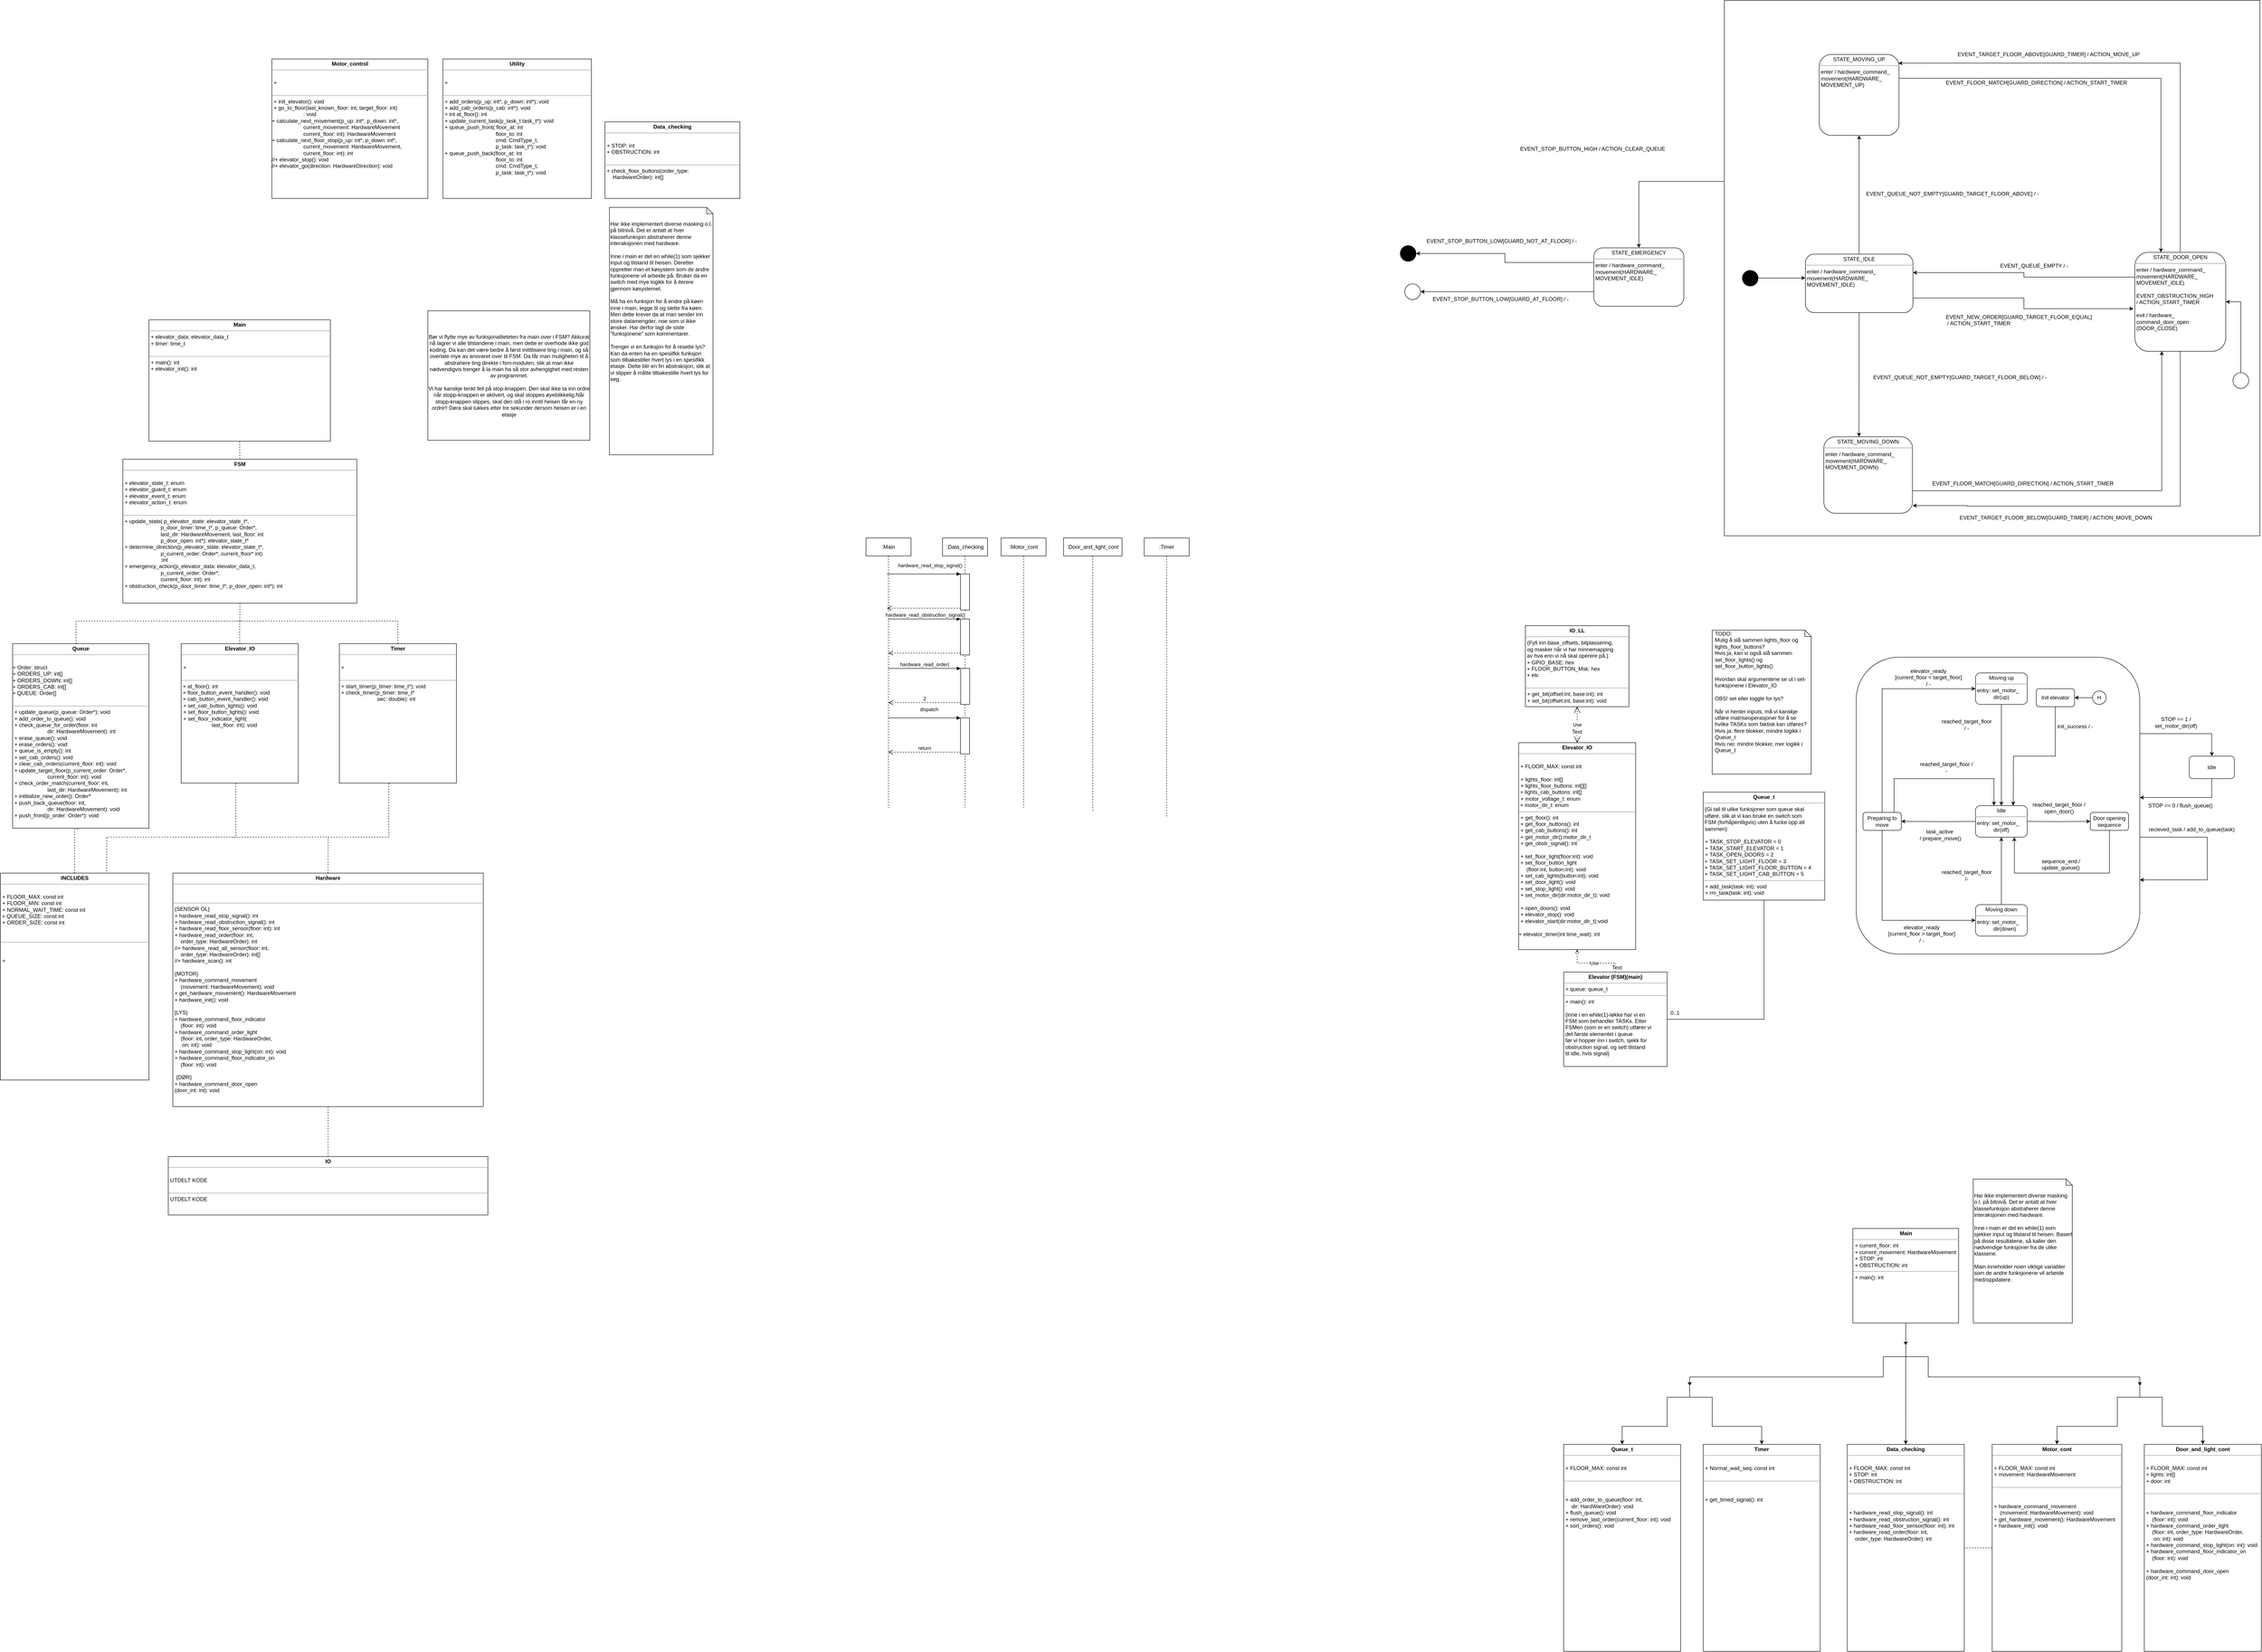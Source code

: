 <mxfile version="12.7.0" type="github">
  <diagram id="Sp8wVrGBluwkncjXzggh" name="Page-1">
    <mxGraphModel dx="3388" dy="3040" grid="1" gridSize="10" guides="1" tooltips="1" connect="1" arrows="1" fold="1" page="1" pageScale="1" pageWidth="850" pageHeight="1100" math="0" shadow="0">
      <root>
        <mxCell id="0"/>
        <mxCell id="1" parent="0"/>
        <mxCell id="0pXYy4oQxCMUy9jg6f2f-155" value="" style="whiteSpace=wrap;html=1;aspect=fixed;fillColor=none;" parent="1" vertex="1">
          <mxGeometry x="3870" y="-90" width="1190" height="1190" as="geometry"/>
        </mxCell>
        <mxCell id="0pXYy4oQxCMUy9jg6f2f-1" style="edgeStyle=orthogonalEdgeStyle;rounded=0;orthogonalLoop=1;jettySize=auto;html=1;entryX=1;entryY=0.75;entryDx=0;entryDy=0;" parent="1" target="0pXYy4oQxCMUy9jg6f2f-2" edge="1">
          <mxGeometry relative="1" as="geometry">
            <mxPoint x="4793" y="1729" as="sourcePoint"/>
            <mxPoint x="4943" y="1795" as="targetPoint"/>
            <Array as="points">
              <mxPoint x="4793" y="1770"/>
              <mxPoint x="4943" y="1770"/>
              <mxPoint x="4943" y="1865"/>
            </Array>
          </mxGeometry>
        </mxCell>
        <mxCell id="0pXYy4oQxCMUy9jg6f2f-2" value="" style="rounded=1;whiteSpace=wrap;html=1;shadow=0;glass=0;comic=0;" parent="1" vertex="1">
          <mxGeometry x="4163" y="1370" width="630" height="660" as="geometry"/>
        </mxCell>
        <mxCell id="0pXYy4oQxCMUy9jg6f2f-3" value="&lt;p style=&quot;margin: 0px ; margin-top: 4px ; text-align: center&quot;&gt;&lt;b&gt;Elevator_IO&lt;/b&gt;&lt;/p&gt;&lt;hr size=&quot;1&quot;&gt;&lt;br&gt;&lt;p style=&quot;margin: 0px ; margin-left: 4px&quot;&gt;+ FLOOR_MAX: const int&lt;/p&gt;&lt;p style=&quot;margin: 0px ; margin-left: 4px&quot;&gt;&lt;br&gt;&lt;/p&gt;&lt;p style=&quot;margin: 0px ; margin-left: 4px&quot;&gt;+ lights_floor: int[]&lt;/p&gt;&lt;p style=&quot;margin: 0px ; margin-left: 4px&quot;&gt;+ lights_floor_buttons: int[][]&lt;/p&gt;&amp;nbsp;+ lights_cab_buttons: int[]&lt;br&gt;&lt;p style=&quot;margin: 0px ; margin-left: 4px&quot;&gt;+ motor_voltage_t: enum&lt;/p&gt;&amp;nbsp;+ motor_dir_t: enum&lt;hr size=&quot;1&quot;&gt;&lt;p style=&quot;margin: 0px ; margin-left: 4px&quot;&gt;+ get_floor(): int&lt;/p&gt;&lt;p style=&quot;margin: 0px ; margin-left: 4px&quot;&gt;+ get_floor_buttons(): int&lt;/p&gt;&lt;p style=&quot;margin: 0px ; margin-left: 4px&quot;&gt;+ get_cab_buttons(): int&lt;br&gt;&lt;/p&gt;&lt;p style=&quot;margin: 0px ; margin-left: 4px&quot;&gt;+ get_motor_dir():motor_dir_t&lt;/p&gt;&lt;p style=&quot;margin: 0px ; margin-left: 4px&quot;&gt;+ get_obstr_signal(): int&lt;/p&gt;&lt;p style=&quot;margin: 0px ; margin-left: 4px&quot;&gt;&lt;br&gt;&lt;/p&gt;&lt;p style=&quot;margin: 0px ; margin-left: 4px&quot;&gt;+ set_floor_light(floor:int): void&lt;/p&gt;&lt;p style=&quot;margin: 0px ; margin-left: 4px&quot;&gt;+ set_floor_button_light&lt;/p&gt;&lt;p style=&quot;margin: 0px ; margin-left: 4px&quot;&gt;&amp;nbsp;&amp;nbsp;&amp;nbsp; (floor:int, button:int): void&lt;/p&gt;&lt;p style=&quot;margin: 0px ; margin-left: 4px&quot;&gt;+ set_cab_lights(button:int): void&lt;/p&gt;&lt;p style=&quot;margin: 0px ; margin-left: 4px&quot;&gt;+ set_door_light(): void&lt;/p&gt;&lt;p style=&quot;margin: 0px ; margin-left: 4px&quot;&gt;+ set_stop_light(): void&lt;/p&gt;&lt;p style=&quot;margin: 0px ; margin-left: 4px&quot;&gt;+ set_motor_dir(dir:motor_dir_t): void&lt;br&gt;&lt;/p&gt;&lt;p style=&quot;margin: 0px ; margin-left: 4px&quot;&gt;&lt;br&gt;&lt;/p&gt;&lt;p style=&quot;margin: 0px ; margin-left: 4px&quot;&gt;+ open_doors(): void&lt;/p&gt;&lt;p style=&quot;margin: 0px ; margin-left: 4px&quot;&gt;+ elevator_stop(): void&lt;/p&gt;&lt;p style=&quot;margin: 0px ; margin-left: 4px&quot;&gt;+ elevator_start(dir:motor_dir_t):void&lt;/p&gt;&lt;p style=&quot;margin: 0px ; margin-left: 4px&quot;&gt;&lt;br&gt;&lt;/p&gt;+ elevator_timer(int time_wait): int " style="verticalAlign=top;align=left;overflow=fill;fontSize=12;fontFamily=Helvetica;html=1;rounded=0;shadow=0;comic=0;labelBackgroundColor=none;strokeWidth=1" parent="1" vertex="1">
          <mxGeometry x="3413" y="1560" width="260" height="460" as="geometry"/>
        </mxCell>
        <mxCell id="0pXYy4oQxCMUy9jg6f2f-4" value="&lt;p style=&quot;margin: 0px ; margin-top: 4px ; text-align: center&quot;&gt;&lt;b&gt;IO_LL&lt;br&gt;&lt;/b&gt;&lt;/p&gt;&lt;hr size=&quot;1&quot;&gt;&lt;p style=&quot;margin: 0px ; margin-left: 4px&quot;&gt;{Fyll inn base_offsets, bitplassering,&lt;/p&gt;&lt;p style=&quot;margin: 0px ; margin-left: 4px&quot;&gt;og masker når vi har minnemapping&lt;/p&gt;&lt;div&gt;&amp;nbsp;av hva enn vi nå skal operere på.}&lt;/div&gt;&lt;div&gt;&amp;nbsp;+ GPIO_BASE: hex&lt;br&gt;&lt;/div&gt;&lt;div&gt;&amp;nbsp;+ FLOOR_BUTTON_Msk: hex&lt;br&gt;&lt;/div&gt;&lt;div&gt;&amp;nbsp;+ etc &lt;br&gt;&lt;/div&gt;&lt;div&gt;&lt;br&gt;&lt;/div&gt;&lt;hr size=&quot;1&quot;&gt;&lt;p style=&quot;margin: 0px ; margin-left: 4px&quot;&gt;+ get_bit(offset:int, base:int): int&lt;/p&gt;&lt;p style=&quot;margin: 0px ; margin-left: 4px&quot;&gt;+ set_bit(offset:int, base:int): void&lt;/p&gt;&lt;p style=&quot;margin: 0px ; margin-left: 4px&quot;&gt;&lt;br&gt;&lt;/p&gt;" style="verticalAlign=top;align=left;overflow=fill;fontSize=12;fontFamily=Helvetica;html=1;rounded=0;shadow=0;comic=0;labelBackgroundColor=none;strokeWidth=1" parent="1" vertex="1">
          <mxGeometry x="3428" y="1300" width="230" height="180" as="geometry"/>
        </mxCell>
        <mxCell id="0pXYy4oQxCMUy9jg6f2f-5" value="&lt;p style=&quot;margin: 0px ; margin-top: 4px ; text-align: center&quot;&gt;&lt;b&gt;Elevator (FSM)(main)&lt;br&gt;&lt;/b&gt;&lt;/p&gt;&lt;hr size=&quot;1&quot;&gt;&lt;p style=&quot;margin: 0px ; margin-left: 4px&quot;&gt;+ queue: queue_t&lt;br&gt;&lt;/p&gt;&lt;hr size=&quot;1&quot;&gt;&lt;p style=&quot;margin: 0px ; margin-left: 4px&quot;&gt;+ main(): int&lt;/p&gt;&lt;p style=&quot;margin: 0px ; margin-left: 4px&quot;&gt;&lt;br&gt;&lt;/p&gt;&lt;p style=&quot;margin: 0px ; margin-left: 4px&quot;&gt;{inne i en while(1)-løkke har vi en&lt;/p&gt;&lt;p style=&quot;margin: 0px ; margin-left: 4px&quot;&gt;FSM som behandler TASKs. Etter&lt;/p&gt;&lt;p style=&quot;margin: 0px ; margin-left: 4px&quot;&gt;FSMen (som er en switch) utfører vi&lt;/p&gt;&lt;p style=&quot;margin: 0px ; margin-left: 4px&quot;&gt;det første elementet i queue&lt;/p&gt;&lt;p style=&quot;margin: 0px ; margin-left: 4px&quot;&gt;før vi hopper inn i switch, sjekk for&lt;/p&gt;&lt;p style=&quot;margin: 0px ; margin-left: 4px&quot;&gt;obstruction signal, og sett tilstand&lt;/p&gt;&lt;p style=&quot;margin: 0px ; margin-left: 4px&quot;&gt;til idle, hvis signal}&lt;br&gt;&lt;/p&gt;&lt;p style=&quot;margin: 0px ; margin-left: 4px&quot;&gt;&lt;br&gt;&lt;/p&gt;&lt;p style=&quot;margin: 0px ; margin-left: 4px&quot;&gt;&lt;br&gt;&lt;/p&gt;" style="verticalAlign=top;align=left;overflow=fill;fontSize=12;fontFamily=Helvetica;html=1;rounded=0;shadow=0;comic=0;labelBackgroundColor=none;strokeWidth=1" parent="1" vertex="1">
          <mxGeometry x="3513" y="2070" width="230" height="210" as="geometry"/>
        </mxCell>
        <mxCell id="0pXYy4oQxCMUy9jg6f2f-6" value="&lt;p style=&quot;margin: 0px ; margin-top: 4px ; text-align: center&quot;&gt;&lt;b&gt;Queue_t&lt;br&gt;&lt;/b&gt;&lt;/p&gt;&lt;hr size=&quot;1&quot;&gt;&lt;div&gt;&amp;nbsp;{Gi tall til ulike funksjoner som queue skal&lt;/div&gt;&lt;div&gt;&amp;nbsp;utføre, slik at vi kan bruke en switch som&lt;/div&gt;&lt;div&gt;&amp;nbsp;FSM (forhåpentligvis) uten å fucke opp alt&lt;/div&gt;&lt;div&gt;&amp;nbsp;sammen}&lt;/div&gt;&lt;p style=&quot;margin: 0px ; margin-left: 4px&quot;&gt;&lt;br&gt;&lt;/p&gt;&lt;p style=&quot;margin: 0px ; margin-left: 4px&quot;&gt;+ TASK_STOP_ELEVATOR = 0&lt;br&gt;&lt;/p&gt;&lt;p style=&quot;margin: 0px ; margin-left: 4px&quot;&gt;+ TASK_START_ELEVATOR = 1&lt;br&gt;&lt;/p&gt;&lt;p style=&quot;margin: 0px ; margin-left: 4px&quot;&gt;+ TASK_OPEN_DOORS = 2&lt;br&gt;&lt;/p&gt;&lt;div&gt;&amp;nbsp;+ TASK_SET_LIGHT_FLOOR = 3&lt;br&gt;&lt;/div&gt;&lt;div&gt;&amp;nbsp;+ TASK_SET_LIGHT_FLOOR_BUTTON = 4&lt;br&gt;&lt;/div&gt;&lt;div&gt;&amp;nbsp;+ TASK_SET_LIGHT_CAB_BUTTON = 5&lt;br&gt;&lt;/div&gt;&lt;hr size=&quot;1&quot;&gt;&lt;p style=&quot;margin: 0px ; margin-left: 4px&quot;&gt;+ add_task(task: int): void&lt;/p&gt;&lt;p style=&quot;margin: 0px ; margin-left: 4px&quot;&gt;+ rm_task(task: int): void&lt;/p&gt;&lt;p style=&quot;margin: 0px ; margin-left: 4px&quot;&gt;&lt;br&gt;&lt;/p&gt;" style="verticalAlign=top;align=left;overflow=fill;fontSize=12;fontFamily=Helvetica;html=1;rounded=0;shadow=0;comic=0;labelBackgroundColor=none;strokeWidth=1" parent="1" vertex="1">
          <mxGeometry x="3823" y="1670" width="270" height="240" as="geometry"/>
        </mxCell>
        <mxCell id="0pXYy4oQxCMUy9jg6f2f-7" value="Use" style="endArrow=open;endSize=12;dashed=1;html=1;exitX=0.5;exitY=1;exitDx=0;exitDy=0;entryX=0.5;entryY=0;entryDx=0;entryDy=0;rounded=0;startArrow=open;startFill=0;" parent="1" source="0pXYy4oQxCMUy9jg6f2f-3" target="0pXYy4oQxCMUy9jg6f2f-5" edge="1">
          <mxGeometry width="160" relative="1" as="geometry">
            <mxPoint x="3413" y="2300" as="sourcePoint"/>
            <mxPoint x="3573" y="2300" as="targetPoint"/>
            <Array as="points">
              <mxPoint x="3543" y="2020"/>
              <mxPoint x="3543" y="2050"/>
              <mxPoint x="3628" y="2050"/>
            </Array>
          </mxGeometry>
        </mxCell>
        <mxCell id="0pXYy4oQxCMUy9jg6f2f-8" value="Text" style="text;html=1;align=center;verticalAlign=middle;resizable=0;points=[];labelBackgroundColor=#ffffff;" parent="0pXYy4oQxCMUy9jg6f2f-7" vertex="1" connectable="0">
          <mxGeometry x="0.852" y="3" relative="1" as="geometry">
            <mxPoint as="offset"/>
          </mxGeometry>
        </mxCell>
        <mxCell id="0pXYy4oQxCMUy9jg6f2f-9" value="" style="endArrow=none;endSize=12;html=1;exitX=0.5;exitY=1;exitDx=0;exitDy=0;entryX=1;entryY=0.5;entryDx=0;entryDy=0;rounded=0;endFill=0;" parent="1" source="0pXYy4oQxCMUy9jg6f2f-6" target="0pXYy4oQxCMUy9jg6f2f-5" edge="1">
          <mxGeometry x="0.5" width="160" relative="1" as="geometry">
            <mxPoint x="3413" y="2300" as="sourcePoint"/>
            <mxPoint x="3573" y="2300" as="targetPoint"/>
            <Array as="points">
              <mxPoint x="3958" y="2175"/>
            </Array>
            <mxPoint as="offset"/>
          </mxGeometry>
        </mxCell>
        <mxCell id="0pXYy4oQxCMUy9jg6f2f-10" value="Use" style="endArrow=open;endSize=12;dashed=1;html=1;strokeWidth=1;entryX=0.5;entryY=1;entryDx=0;entryDy=0;exitX=0.5;exitY=0;exitDx=0;exitDy=0;startArrow=open;startSize=12;startFill=0;rounded=0;" parent="1" source="0pXYy4oQxCMUy9jg6f2f-3" target="0pXYy4oQxCMUy9jg6f2f-4" edge="1">
          <mxGeometry width="160" relative="1" as="geometry">
            <mxPoint x="3413" y="2300" as="sourcePoint"/>
            <mxPoint x="3573" y="2300" as="targetPoint"/>
          </mxGeometry>
        </mxCell>
        <mxCell id="0pXYy4oQxCMUy9jg6f2f-11" value="Text" style="text;html=1;align=center;verticalAlign=middle;resizable=0;points=[];labelBackgroundColor=#ffffff;" parent="0pXYy4oQxCMUy9jg6f2f-10" vertex="1" connectable="0">
          <mxGeometry x="-0.4" y="1" relative="1" as="geometry">
            <mxPoint as="offset"/>
          </mxGeometry>
        </mxCell>
        <mxCell id="0pXYy4oQxCMUy9jg6f2f-12" value="&lt;p style=&quot;margin: 0px ; margin-left: 4px&quot;&gt;TODO:&lt;/p&gt;&lt;p style=&quot;margin: 0px ; margin-left: 4px&quot;&gt;Mulig å slå sammen lights_floor og lights_floor_buttons?&lt;/p&gt;&lt;p style=&quot;margin: 0px ; margin-left: 4px&quot;&gt;Hvis ja, kan vi også slå sammen set_floor_lights() og set_floor_button_lights()&lt;/p&gt;&lt;p style=&quot;margin: 0px ; margin-left: 4px&quot;&gt;&lt;br&gt;&lt;/p&gt;&lt;p style=&quot;margin: 0px ; margin-left: 4px&quot;&gt;Hvordan skal argumentene se ut i set-funksjonene i Elevator_IO&lt;/p&gt;&lt;p style=&quot;margin: 0px ; margin-left: 4px&quot;&gt;&lt;br&gt;&lt;/p&gt;&lt;p style=&quot;margin: 0px ; margin-left: 4px&quot;&gt;OBS! set eller toggle for lys?&lt;/p&gt;&lt;p style=&quot;margin: 0px ; margin-left: 4px&quot;&gt;&lt;br&gt;&lt;/p&gt;&lt;p style=&quot;margin: 0px ; margin-left: 4px&quot;&gt;Når vi henter inputs, må vi kanskje&lt;/p&gt;&lt;p style=&quot;margin: 0px ; margin-left: 4px&quot;&gt;utføre matriseoperasjoner for å se&lt;/p&gt;&lt;p style=&quot;margin: 0px ; margin-left: 4px&quot;&gt;hvilke TASKs som faktisk kan utføres?&lt;br&gt;&lt;/p&gt;&lt;p style=&quot;margin: 0px ; margin-left: 4px&quot;&gt;Hvis ja: flere blokker, mindre logikk i Queue_t&lt;/p&gt;&lt;p style=&quot;margin: 0px ; margin-left: 4px&quot;&gt;Hvis nei: mindre blokker, mer logikk i Queue_t&lt;br&gt;&lt;/p&gt;" style="shape=note;whiteSpace=wrap;html=1;size=14;verticalAlign=top;align=left;spacingTop=-6;" parent="1" vertex="1">
          <mxGeometry x="3843" y="1310" width="220" height="320" as="geometry"/>
        </mxCell>
        <mxCell id="0pXYy4oQxCMUy9jg6f2f-13" value="0..1" style="text;html=1;align=center;verticalAlign=middle;resizable=0;points=[];autosize=1;" parent="1" vertex="1">
          <mxGeometry x="3740" y="2151" width="40" height="20" as="geometry"/>
        </mxCell>
        <mxCell id="0pXYy4oQxCMUy9jg6f2f-14" style="edgeStyle=orthogonalEdgeStyle;curved=1;orthogonalLoop=1;jettySize=auto;html=1;entryX=0;entryY=0.5;entryDx=0;entryDy=0;startArrow=none;startFill=0;endArrow=classic;endFill=1;exitX=0;exitY=0.5;exitDx=0;exitDy=0;" parent="1" edge="1">
          <mxGeometry relative="1" as="geometry">
            <Array as="points">
              <mxPoint x="4193" y="1975"/>
              <mxPoint x="4193" y="1475"/>
            </Array>
            <mxPoint x="4243" y="1975" as="sourcePoint"/>
          </mxGeometry>
        </mxCell>
        <mxCell id="0pXYy4oQxCMUy9jg6f2f-15" style="edgeStyle=orthogonalEdgeStyle;curved=1;orthogonalLoop=1;jettySize=auto;html=1;exitX=1;exitY=1;exitDx=0;exitDy=0;entryX=1;entryY=0.5;entryDx=0;entryDy=0;startArrow=none;startFill=0;endArrow=classic;endFill=1;" parent="1" edge="1">
          <mxGeometry relative="1" as="geometry">
            <Array as="points">
              <mxPoint x="4592" y="2035"/>
              <mxPoint x="4993" y="2035"/>
              <mxPoint x="4993" y="1475"/>
            </Array>
            <mxPoint x="4623" y="1475" as="targetPoint"/>
          </mxGeometry>
        </mxCell>
        <mxCell id="0pXYy4oQxCMUy9jg6f2f-16" style="edgeStyle=orthogonalEdgeStyle;rounded=0;orthogonalLoop=1;jettySize=auto;html=1;entryX=0.5;entryY=0;entryDx=0;entryDy=0;exitX=1;exitY=0.267;exitDx=0;exitDy=0;exitPerimeter=0;" parent="1" source="0pXYy4oQxCMUy9jg6f2f-2" target="0pXYy4oQxCMUy9jg6f2f-18" edge="1">
          <mxGeometry relative="1" as="geometry">
            <mxPoint x="4833" y="1540" as="sourcePoint"/>
            <Array as="points">
              <mxPoint x="4793" y="1540"/>
              <mxPoint x="4953" y="1540"/>
            </Array>
          </mxGeometry>
        </mxCell>
        <mxCell id="0pXYy4oQxCMUy9jg6f2f-17" style="edgeStyle=orthogonalEdgeStyle;rounded=0;orthogonalLoop=1;jettySize=auto;html=1;exitX=0.5;exitY=1;exitDx=0;exitDy=0;" parent="1" source="0pXYy4oQxCMUy9jg6f2f-18" target="0pXYy4oQxCMUy9jg6f2f-2" edge="1">
          <mxGeometry relative="1" as="geometry">
            <mxPoint x="4933" y="1682" as="targetPoint"/>
            <Array as="points">
              <mxPoint x="4953" y="1682"/>
            </Array>
          </mxGeometry>
        </mxCell>
        <mxCell id="0pXYy4oQxCMUy9jg6f2f-18" value="&lt;div&gt;Idle&lt;br&gt;&lt;/div&gt;" style="rounded=1;whiteSpace=wrap;html=1;" parent="1" vertex="1">
          <mxGeometry x="4903" y="1590" width="100" height="50" as="geometry"/>
        </mxCell>
        <mxCell id="0pXYy4oQxCMUy9jg6f2f-19" value="&lt;div&gt;STOP == 1 /&lt;/div&gt;&lt;div&gt;set_motor_dir(off)&lt;/div&gt;" style="text;html=1;align=center;verticalAlign=middle;resizable=0;points=[];autosize=1;" parent="1" vertex="1">
          <mxGeometry x="4813" y="1500" width="120" height="30" as="geometry"/>
        </mxCell>
        <mxCell id="0pXYy4oQxCMUy9jg6f2f-20" value="STOP == 0 / flush_queue()" style="text;html=1;align=center;verticalAlign=middle;resizable=0;points=[];autosize=1;" parent="1" vertex="1">
          <mxGeometry x="4803" y="1690" width="160" height="20" as="geometry"/>
        </mxCell>
        <mxCell id="0pXYy4oQxCMUy9jg6f2f-21" style="edgeStyle=orthogonalEdgeStyle;rounded=0;orthogonalLoop=1;jettySize=auto;html=1;exitX=0;exitY=0.5;exitDx=0;exitDy=0;entryX=1;entryY=0.5;entryDx=0;entryDy=0;" parent="1" source="0pXYy4oQxCMUy9jg6f2f-22" target="0pXYy4oQxCMUy9jg6f2f-32" edge="1">
          <mxGeometry relative="1" as="geometry"/>
        </mxCell>
        <mxCell id="0pXYy4oQxCMUy9jg6f2f-22" value="H" style="ellipse;whiteSpace=wrap;html=1;aspect=fixed;" parent="1" vertex="1">
          <mxGeometry x="4688" y="1445" width="30" height="30" as="geometry"/>
        </mxCell>
        <mxCell id="0pXYy4oQxCMUy9jg6f2f-23" value="" style="edgeStyle=orthogonalEdgeStyle;rounded=0;orthogonalLoop=1;jettySize=auto;html=1;" parent="1" target="0pXYy4oQxCMUy9jg6f2f-30" edge="1">
          <mxGeometry relative="1" as="geometry">
            <mxPoint x="4533" y="1735" as="sourcePoint"/>
          </mxGeometry>
        </mxCell>
        <mxCell id="0pXYy4oQxCMUy9jg6f2f-24" value="" style="edgeStyle=orthogonalEdgeStyle;rounded=0;orthogonalLoop=1;jettySize=auto;html=1;" parent="1" target="0pXYy4oQxCMUy9jg6f2f-28" edge="1">
          <mxGeometry relative="1" as="geometry">
            <mxPoint x="4448" y="1735" as="sourcePoint"/>
          </mxGeometry>
        </mxCell>
        <mxCell id="0pXYy4oQxCMUy9jg6f2f-25" style="edgeStyle=orthogonalEdgeStyle;rounded=0;orthogonalLoop=1;jettySize=auto;html=1;exitX=0.75;exitY=0;exitDx=0;exitDy=0;entryX=0.25;entryY=0;entryDx=0;entryDy=0;" parent="1" source="0pXYy4oQxCMUy9jg6f2f-28" edge="1">
          <mxGeometry relative="1" as="geometry">
            <Array as="points">
              <mxPoint x="4247" y="1640"/>
              <mxPoint x="4469" y="1640"/>
            </Array>
            <mxPoint x="4469" y="1700" as="targetPoint"/>
          </mxGeometry>
        </mxCell>
        <mxCell id="0pXYy4oQxCMUy9jg6f2f-26" style="edgeStyle=orthogonalEdgeStyle;rounded=0;orthogonalLoop=1;jettySize=auto;html=1;exitX=0.5;exitY=1;exitDx=0;exitDy=0;entryX=0;entryY=0.5;entryDx=0;entryDy=0;" parent="1" source="0pXYy4oQxCMUy9jg6f2f-28" target="0pXYy4oQxCMUy9jg6f2f-44" edge="1">
          <mxGeometry relative="1" as="geometry"/>
        </mxCell>
        <mxCell id="0pXYy4oQxCMUy9jg6f2f-27" style="edgeStyle=orthogonalEdgeStyle;rounded=0;orthogonalLoop=1;jettySize=auto;html=1;exitX=0.5;exitY=0;exitDx=0;exitDy=0;entryX=0;entryY=0.5;entryDx=0;entryDy=0;" parent="1" source="0pXYy4oQxCMUy9jg6f2f-28" target="0pXYy4oQxCMUy9jg6f2f-42" edge="1">
          <mxGeometry relative="1" as="geometry"/>
        </mxCell>
        <mxCell id="0pXYy4oQxCMUy9jg6f2f-28" value="Preparing to move" style="rounded=1;whiteSpace=wrap;html=1;shadow=0;glass=0;comic=0;" parent="1" vertex="1">
          <mxGeometry x="4178" y="1715" width="85" height="40" as="geometry"/>
        </mxCell>
        <mxCell id="0pXYy4oQxCMUy9jg6f2f-29" style="edgeStyle=orthogonalEdgeStyle;rounded=0;orthogonalLoop=1;jettySize=auto;html=1;exitX=0.5;exitY=1;exitDx=0;exitDy=0;entryX=0.75;entryY=1;entryDx=0;entryDy=0;" parent="1" source="0pXYy4oQxCMUy9jg6f2f-30" target="0pXYy4oQxCMUy9jg6f2f-40" edge="1">
          <mxGeometry relative="1" as="geometry">
            <mxPoint x="4725.5" y="1860" as="targetPoint"/>
            <Array as="points">
              <mxPoint x="4726" y="1850"/>
              <mxPoint x="4514" y="1850"/>
            </Array>
          </mxGeometry>
        </mxCell>
        <mxCell id="0pXYy4oQxCMUy9jg6f2f-30" value="Door opening sequence" style="rounded=1;whiteSpace=wrap;html=1;shadow=0;glass=0;comic=0;" parent="1" vertex="1">
          <mxGeometry x="4683" y="1715" width="85" height="40" as="geometry"/>
        </mxCell>
        <mxCell id="0pXYy4oQxCMUy9jg6f2f-31" style="edgeStyle=orthogonalEdgeStyle;rounded=0;orthogonalLoop=1;jettySize=auto;html=1;exitX=0.5;exitY=1;exitDx=0;exitDy=0;entryX=0.75;entryY=0;entryDx=0;entryDy=0;" parent="1" source="0pXYy4oQxCMUy9jg6f2f-32" edge="1">
          <mxGeometry relative="1" as="geometry">
            <mxPoint x="4511.75" y="1700" as="targetPoint"/>
          </mxGeometry>
        </mxCell>
        <mxCell id="0pXYy4oQxCMUy9jg6f2f-32" value="Init elevator" style="rounded=1;whiteSpace=wrap;html=1;shadow=0;glass=0;comic=0;" parent="1" vertex="1">
          <mxGeometry x="4563" y="1440" width="85" height="40" as="geometry"/>
        </mxCell>
        <mxCell id="0pXYy4oQxCMUy9jg6f2f-33" value="&lt;div&gt;reached_target_floor&lt;/div&gt;&lt;div&gt;/-&lt;br&gt;&lt;/div&gt;" style="text;html=1;align=center;verticalAlign=middle;resizable=0;points=[];autosize=1;" parent="1" vertex="1">
          <mxGeometry x="4338" y="1840" width="140" height="30" as="geometry"/>
        </mxCell>
        <mxCell id="0pXYy4oQxCMUy9jg6f2f-34" value="&lt;div&gt;reached_target_floor / &lt;br&gt;&lt;/div&gt;&lt;div&gt;open_door()&lt;br&gt;&lt;/div&gt;" style="text;html=1;align=center;verticalAlign=middle;resizable=0;points=[];autosize=1;" parent="1" vertex="1">
          <mxGeometry x="4538" y="1690" width="150" height="30" as="geometry"/>
        </mxCell>
        <mxCell id="0pXYy4oQxCMUy9jg6f2f-35" value="&lt;div&gt;task_active&lt;br&gt;&lt;/div&gt;&amp;nbsp;/ prepare_move()" style="text;html=1;align=center;verticalAlign=middle;resizable=0;points=[];autosize=1;" parent="1" vertex="1">
          <mxGeometry x="4288" y="1750" width="120" height="30" as="geometry"/>
        </mxCell>
        <mxCell id="0pXYy4oQxCMUy9jg6f2f-36" value="&lt;div&gt;reached_target_floor &lt;br&gt;&lt;/div&gt;&lt;div&gt;/ -&lt;br&gt;&lt;/div&gt;" style="text;html=1;align=center;verticalAlign=middle;resizable=0;points=[];autosize=1;" parent="1" vertex="1">
          <mxGeometry x="4338" y="1505" width="140" height="30" as="geometry"/>
        </mxCell>
        <mxCell id="0pXYy4oQxCMUy9jg6f2f-37" value="&lt;div&gt;elevator_ready&lt;/div&gt;&lt;div&gt;[current_floor &amp;lt; target_floor]&lt;/div&gt;&lt;div&gt;/ -&lt;/div&gt;" style="text;html=1;align=center;verticalAlign=middle;resizable=0;points=[];autosize=1;" parent="1" vertex="1">
          <mxGeometry x="4228" y="1390" width="190" height="50" as="geometry"/>
        </mxCell>
        <mxCell id="0pXYy4oQxCMUy9jg6f2f-38" value="&lt;div&gt;elevator_ready&lt;/div&gt;&lt;div&gt;[current_floor &amp;gt; target_floor]&lt;/div&gt;&lt;div&gt;/ -&lt;/div&gt;" style="text;html=1;align=center;verticalAlign=middle;resizable=0;points=[];autosize=1;" parent="1" vertex="1">
          <mxGeometry x="4213" y="1960" width="190" height="50" as="geometry"/>
        </mxCell>
        <mxCell id="0pXYy4oQxCMUy9jg6f2f-39" value="&lt;div&gt;reached_target_floor /&lt;/div&gt;&lt;div&gt;-&lt;br&gt;&lt;/div&gt;" style="text;html=1;align=center;verticalAlign=middle;resizable=0;points=[];autosize=1;" parent="1" vertex="1">
          <mxGeometry x="4288" y="1600" width="150" height="30" as="geometry"/>
        </mxCell>
        <mxCell id="0pXYy4oQxCMUy9jg6f2f-40" value="&lt;p style=&quot;margin: 4px 0px 0px&quot; align=&quot;center&quot;&gt;Idle&lt;br&gt;&lt;/p&gt;&lt;hr&gt;&lt;div&gt;&amp;nbsp;entry: set_motor_&lt;/div&gt;&lt;div&gt;&amp;nbsp;&amp;nbsp;&amp;nbsp;&amp;nbsp;&amp;nbsp;&amp;nbsp;&amp;nbsp;&amp;nbsp;&amp;nbsp;&amp;nbsp;&amp;nbsp; dir(off)&lt;br&gt;&lt;/div&gt;&lt;div&gt;&lt;br&gt;&lt;br&gt;&lt;/div&gt;" style="verticalAlign=top;align=left;overflow=fill;fontSize=12;fontFamily=Helvetica;html=1;shadow=0;glass=0;comic=0;rounded=1;" parent="1" vertex="1">
          <mxGeometry x="4428" y="1700" width="115" height="70" as="geometry"/>
        </mxCell>
        <mxCell id="0pXYy4oQxCMUy9jg6f2f-41" style="edgeStyle=orthogonalEdgeStyle;rounded=0;orthogonalLoop=1;jettySize=auto;html=1;exitX=0.5;exitY=1;exitDx=0;exitDy=0;entryX=0.5;entryY=0;entryDx=0;entryDy=0;" parent="1" source="0pXYy4oQxCMUy9jg6f2f-42" target="0pXYy4oQxCMUy9jg6f2f-40" edge="1">
          <mxGeometry relative="1" as="geometry"/>
        </mxCell>
        <mxCell id="0pXYy4oQxCMUy9jg6f2f-42" value="&lt;p style=&quot;margin: 4px 0px 0px&quot; align=&quot;center&quot;&gt;Moving up&lt;br&gt;&lt;/p&gt;&lt;hr&gt;&lt;div&gt;&amp;nbsp;entry: set_motor_&lt;/div&gt;&lt;div&gt;&amp;nbsp;&amp;nbsp;&amp;nbsp;&amp;nbsp;&amp;nbsp;&amp;nbsp;&amp;nbsp;&amp;nbsp;&amp;nbsp;&amp;nbsp;&amp;nbsp; dir(up)&lt;br&gt;&lt;/div&gt;&lt;div&gt;&lt;br&gt;&lt;br&gt;&lt;/div&gt;" style="verticalAlign=top;align=left;overflow=fill;fontSize=12;fontFamily=Helvetica;html=1;shadow=0;glass=0;comic=0;rounded=1;" parent="1" vertex="1">
          <mxGeometry x="4428" y="1405" width="115" height="70" as="geometry"/>
        </mxCell>
        <mxCell id="0pXYy4oQxCMUy9jg6f2f-43" style="edgeStyle=orthogonalEdgeStyle;rounded=0;orthogonalLoop=1;jettySize=auto;html=1;exitX=0.5;exitY=0;exitDx=0;exitDy=0;entryX=0.5;entryY=1;entryDx=0;entryDy=0;" parent="1" source="0pXYy4oQxCMUy9jg6f2f-44" target="0pXYy4oQxCMUy9jg6f2f-40" edge="1">
          <mxGeometry relative="1" as="geometry"/>
        </mxCell>
        <mxCell id="0pXYy4oQxCMUy9jg6f2f-44" value="&lt;p style=&quot;margin: 4px 0px 0px&quot; align=&quot;center&quot;&gt;Moving down&lt;br&gt;&lt;/p&gt;&lt;hr&gt;&lt;div&gt;&amp;nbsp;entry: set_motor_&lt;/div&gt;&lt;div&gt;&amp;nbsp;&amp;nbsp;&amp;nbsp;&amp;nbsp;&amp;nbsp;&amp;nbsp;&amp;nbsp;&amp;nbsp;&amp;nbsp;&amp;nbsp;&amp;nbsp; dir(down)&lt;br&gt;&lt;/div&gt;&lt;div&gt;&lt;br&gt;&lt;br&gt;&lt;/div&gt;" style="verticalAlign=top;align=left;overflow=fill;fontSize=12;fontFamily=Helvetica;html=1;shadow=0;glass=0;comic=0;rounded=1;" parent="1" vertex="1">
          <mxGeometry x="4428" y="1920" width="115" height="70" as="geometry"/>
        </mxCell>
        <mxCell id="0pXYy4oQxCMUy9jg6f2f-45" value="recieved_task / add_to_queue(task) " style="text;html=1;align=center;verticalAlign=middle;resizable=0;points=[];autosize=1;" parent="1" vertex="1">
          <mxGeometry x="4793" y="1743" width="230" height="20" as="geometry"/>
        </mxCell>
        <mxCell id="0pXYy4oQxCMUy9jg6f2f-46" value="&lt;div&gt;sequence_end /&lt;/div&gt;&lt;div&gt;update_queue()&lt;/div&gt;" style="text;html=1;" parent="1" vertex="1">
          <mxGeometry x="4573" y="1810" width="110" height="30" as="geometry"/>
        </mxCell>
        <mxCell id="0pXYy4oQxCMUy9jg6f2f-47" value="&lt;div&gt;init_success / -&lt;/div&gt;" style="text;html=1;" parent="1" vertex="1">
          <mxGeometry x="4608" y="1510" width="100" height="30" as="geometry"/>
        </mxCell>
        <mxCell id="0pXYy4oQxCMUy9jg6f2f-48" value="&lt;p style=&quot;margin: 0px ; margin-top: 4px ; text-align: center&quot;&gt;&lt;b&gt;Door_and_light_cont&lt;/b&gt;&lt;/p&gt;&lt;hr size=&quot;1&quot;&gt;&lt;br&gt;&lt;p style=&quot;margin: 0px ; margin-left: 4px&quot;&gt;+ FLOOR_MAX: const int&lt;/p&gt;&lt;p style=&quot;margin: 0px ; margin-left: 4px&quot;&gt;+ lights: int[]&lt;/p&gt;&lt;p style=&quot;margin: 0px ; margin-left: 4px&quot;&gt;+ door: int&lt;/p&gt;&lt;p style=&quot;margin: 0px ; margin-left: 4px&quot;&gt;&lt;br&gt;&lt;/p&gt;&lt;p style=&quot;margin: 0px ; margin-left: 4px&quot;&gt;&lt;/p&gt;&lt;hr size=&quot;1&quot;&gt;&lt;p style=&quot;margin: 0px ; margin-left: 4px&quot;&gt;&lt;br&gt;&lt;/p&gt;&lt;p style=&quot;margin: 0px ; margin-left: 4px&quot;&gt;&lt;br&gt;&lt;/p&gt;&lt;p style=&quot;margin: 0px ; margin-left: 4px&quot;&gt;+ hardware_command_floor_indicator&lt;/p&gt;&lt;p style=&quot;margin: 0px ; margin-left: 4px&quot;&gt;&amp;nbsp; &amp;nbsp; (floor: int): void&lt;/p&gt;&lt;p style=&quot;margin: 0px ; margin-left: 4px&quot;&gt;+ hardware_command_order_light&lt;/p&gt;&lt;p style=&quot;margin: 0px ; margin-left: 4px&quot;&gt;&amp;nbsp; &amp;nbsp; (floor: int, order_type: HardwareOrder,&amp;nbsp;&lt;/p&gt;&lt;p style=&quot;margin: 0px ; margin-left: 4px&quot;&gt;&amp;nbsp; &amp;nbsp; &amp;nbsp;on: int): void&lt;/p&gt;&lt;p style=&quot;margin: 0px ; margin-left: 4px&quot;&gt;+ hardware_command_stop_light(on: int): void&lt;/p&gt;&lt;p style=&quot;margin: 0px ; margin-left: 4px&quot;&gt;+ hardware_command_floor_indicator_on&lt;/p&gt;&lt;p style=&quot;margin: 0px ; margin-left: 4px&quot;&gt;&amp;nbsp; &amp;nbsp; (floor: int): void&lt;/p&gt;&lt;p style=&quot;margin: 0px ; margin-left: 4px&quot;&gt;&lt;br&gt;&lt;/p&gt;&lt;p style=&quot;margin: 0px 0px 0px 4px&quot;&gt;+ hardware_command_door_open&lt;/p&gt;&lt;p style=&quot;margin: 0px 0px 0px 4px&quot;&gt;(door_int: int): void&lt;/p&gt;&lt;p style=&quot;margin: 0px 0px 0px 4px&quot;&gt;&lt;br&gt;&lt;/p&gt;" style="verticalAlign=top;align=left;overflow=fill;fontSize=12;fontFamily=Helvetica;html=1;rounded=0;shadow=0;comic=0;labelBackgroundColor=none;strokeWidth=1" parent="1" vertex="1">
          <mxGeometry x="4803" y="3120" width="260" height="460" as="geometry"/>
        </mxCell>
        <mxCell id="0pXYy4oQxCMUy9jg6f2f-49" value="" style="edgeStyle=orthogonalEdgeStyle;rounded=0;orthogonalLoop=1;jettySize=auto;html=1;dashed=1;endArrow=none;endFill=0;" parent="1" source="0pXYy4oQxCMUy9jg6f2f-50" target="0pXYy4oQxCMUy9jg6f2f-51" edge="1">
          <mxGeometry relative="1" as="geometry"/>
        </mxCell>
        <mxCell id="0pXYy4oQxCMUy9jg6f2f-50" value="&lt;p style=&quot;margin: 0px ; margin-top: 4px ; text-align: center&quot;&gt;&lt;b&gt;Motor_cont&lt;/b&gt;&lt;/p&gt;&lt;hr size=&quot;1&quot;&gt;&lt;br&gt;&lt;p style=&quot;margin: 0px ; margin-left: 4px&quot;&gt;+ FLOOR_MAX: const int&lt;/p&gt;&lt;p style=&quot;margin: 0px ; margin-left: 4px&quot;&gt;+ movement: HardwareMovement&lt;/p&gt;&lt;p style=&quot;margin: 0px ; margin-left: 4px&quot;&gt;&lt;br&gt;&lt;/p&gt;&lt;p style=&quot;margin: 0px ; margin-left: 4px&quot;&gt;&lt;/p&gt;&lt;hr size=&quot;1&quot;&gt;&lt;p style=&quot;margin: 0px ; margin-left: 4px&quot;&gt;&lt;br&gt;&lt;/p&gt;&lt;p style=&quot;margin: 0px ; margin-left: 4px&quot;&gt;&lt;br&gt;&lt;/p&gt;&lt;p style=&quot;margin: 0px ; margin-left: 4px&quot;&gt;+ hardware_command_movement&lt;/p&gt;&lt;p style=&quot;margin: 0px ; margin-left: 4px&quot;&gt;&amp;nbsp; &amp;nbsp; (movement: HardwareMovement): void&lt;/p&gt;&lt;p style=&quot;margin: 0px ; margin-left: 4px&quot;&gt;+ get_hardware_movement(): HardwareMovement&lt;/p&gt;&lt;p style=&quot;margin: 0px ; margin-left: 4px&quot;&gt;+ hardware_init(): void&lt;/p&gt;" style="verticalAlign=top;align=left;overflow=fill;fontSize=12;fontFamily=Helvetica;html=1;rounded=0;shadow=0;comic=0;labelBackgroundColor=none;strokeWidth=1" parent="1" vertex="1">
          <mxGeometry x="4465" y="3120" width="288" height="460" as="geometry"/>
        </mxCell>
        <mxCell id="0pXYy4oQxCMUy9jg6f2f-51" value="&lt;p style=&quot;margin: 0px ; margin-top: 4px ; text-align: center&quot;&gt;&lt;b&gt;Data_checking&lt;/b&gt;&lt;/p&gt;&lt;hr size=&quot;1&quot;&gt;&lt;br&gt;&lt;p style=&quot;margin: 0px ; margin-left: 4px&quot;&gt;+ FLOOR_MAX: const int&lt;/p&gt;&lt;p style=&quot;margin: 0px ; margin-left: 4px&quot;&gt;+ STOP: int&lt;/p&gt;&lt;p style=&quot;margin: 0px ; margin-left: 4px&quot;&gt;+ OBSTRUCTION: int&lt;/p&gt;&lt;p style=&quot;margin: 0px ; margin-left: 4px&quot;&gt;&lt;br&gt;&lt;/p&gt;&lt;p style=&quot;margin: 0px ; margin-left: 4px&quot;&gt;&lt;/p&gt;&lt;hr size=&quot;1&quot;&gt;&lt;p style=&quot;margin: 0px ; margin-left: 4px&quot;&gt;&lt;br&gt;&lt;/p&gt;&lt;p style=&quot;margin: 0px ; margin-left: 4px&quot;&gt;&lt;br&gt;&lt;/p&gt;&lt;p style=&quot;margin: 0px ; margin-left: 4px&quot;&gt;+ hardware_read_stop_signal(): int&lt;/p&gt;&lt;p style=&quot;margin: 0px ; margin-left: 4px&quot;&gt;+ hardware_read_obstruction_signal(): int&lt;br&gt;&lt;/p&gt;&lt;p style=&quot;margin: 0px ; margin-left: 4px&quot;&gt;+ hardware_read_floor_sensor(floor: int): int&lt;/p&gt;&lt;p style=&quot;margin: 0px ; margin-left: 4px&quot;&gt;+ hardware_read_order(floor: int,&amp;nbsp;&lt;/p&gt;&lt;p style=&quot;margin: 0px ; margin-left: 4px&quot;&gt;&amp;nbsp; &amp;nbsp; order_type: HardwareOrder): int&lt;/p&gt;" style="verticalAlign=top;align=left;overflow=fill;fontSize=12;fontFamily=Helvetica;html=1;rounded=0;shadow=0;comic=0;labelBackgroundColor=none;strokeWidth=1" parent="1" vertex="1">
          <mxGeometry x="4143" y="3120" width="260" height="460" as="geometry"/>
        </mxCell>
        <mxCell id="0pXYy4oQxCMUy9jg6f2f-52" value="&lt;p style=&quot;margin: 0px ; margin-top: 4px ; text-align: center&quot;&gt;&lt;b&gt;Timer&lt;/b&gt;&lt;/p&gt;&lt;hr size=&quot;1&quot;&gt;&lt;br&gt;&lt;p style=&quot;margin: 0px ; margin-left: 4px&quot;&gt;+ Normal_wait_seq: const int&lt;/p&gt;&lt;p style=&quot;margin: 0px ; margin-left: 4px&quot;&gt;&lt;br&gt;&lt;/p&gt;&lt;p style=&quot;margin: 0px ; margin-left: 4px&quot;&gt;&lt;/p&gt;&lt;hr size=&quot;1&quot;&gt;&lt;p style=&quot;margin: 0px ; margin-left: 4px&quot;&gt;&lt;br&gt;&lt;/p&gt;&lt;p style=&quot;margin: 0px ; margin-left: 4px&quot;&gt;&lt;br&gt;&lt;/p&gt;&lt;p style=&quot;margin: 0px ; margin-left: 4px&quot;&gt;+ get_timed_signal(): int&amp;nbsp;&lt;/p&gt;&lt;p style=&quot;margin: 0px ; margin-left: 4px&quot;&gt;&lt;br&gt;&lt;/p&gt;&lt;p style=&quot;margin: 0px ; margin-left: 4px&quot;&gt;&lt;br&gt;&lt;/p&gt;" style="verticalAlign=top;align=left;overflow=fill;fontSize=12;fontFamily=Helvetica;html=1;rounded=0;shadow=0;comic=0;labelBackgroundColor=none;strokeWidth=1" parent="1" vertex="1">
          <mxGeometry x="3823" y="3120" width="260" height="460" as="geometry"/>
        </mxCell>
        <mxCell id="0pXYy4oQxCMUy9jg6f2f-53" value="&lt;p style=&quot;margin: 0px ; margin-top: 4px ; text-align: center&quot;&gt;&lt;b&gt;Queue_t&lt;/b&gt;&lt;/p&gt;&lt;hr size=&quot;1&quot;&gt;&lt;br&gt;&lt;p style=&quot;margin: 0px ; margin-left: 4px&quot;&gt;+ FLOOR_MAX: const int&lt;/p&gt;&lt;p style=&quot;margin: 0px ; margin-left: 4px&quot;&gt;&lt;br&gt;&lt;/p&gt;&lt;p style=&quot;margin: 0px ; margin-left: 4px&quot;&gt;&lt;/p&gt;&lt;hr size=&quot;1&quot;&gt;&lt;p style=&quot;margin: 0px ; margin-left: 4px&quot;&gt;&lt;br&gt;&lt;/p&gt;&lt;p style=&quot;margin: 0px ; margin-left: 4px&quot;&gt;&lt;br&gt;&lt;/p&gt;&lt;p style=&quot;margin: 0px ; margin-left: 4px&quot;&gt;+ add_order_to_queue(floor: int,&amp;nbsp;&lt;/p&gt;&lt;p style=&quot;margin: 0px ; margin-left: 4px&quot;&gt;&amp;nbsp; &amp;nbsp; dir: HardWareOrder): void&lt;/p&gt;&lt;p style=&quot;margin: 0px ; margin-left: 4px&quot;&gt;&lt;span&gt;+ flush_queue(): void&lt;/span&gt;&lt;/p&gt;&lt;p style=&quot;margin: 0px ; margin-left: 4px&quot;&gt;&lt;span&gt;+ remove_last_order(current_floor: int): void&lt;/span&gt;&lt;/p&gt;&lt;p style=&quot;margin: 0px ; margin-left: 4px&quot;&gt;&lt;span&gt;+ sort_orders(): void&lt;/span&gt;&lt;/p&gt;&lt;p style=&quot;margin: 0px ; margin-left: 4px&quot;&gt;&lt;span&gt;&amp;nbsp; &amp;nbsp;&amp;nbsp;&lt;/span&gt;&lt;/p&gt;" style="verticalAlign=top;align=left;overflow=fill;fontSize=12;fontFamily=Helvetica;html=1;rounded=0;shadow=0;comic=0;labelBackgroundColor=none;strokeWidth=1" parent="1" vertex="1">
          <mxGeometry x="3513" y="3120" width="260" height="460" as="geometry"/>
        </mxCell>
        <mxCell id="0pXYy4oQxCMUy9jg6f2f-54" style="edgeStyle=orthogonalEdgeStyle;rounded=0;orthogonalLoop=1;jettySize=auto;html=1;exitX=0.5;exitY=1;exitDx=0;exitDy=0;entryX=0;entryY=0.5;entryDx=0;entryDy=0;entryPerimeter=0;" parent="1" source="0pXYy4oQxCMUy9jg6f2f-55" target="0pXYy4oQxCMUy9jg6f2f-60" edge="1">
          <mxGeometry relative="1" as="geometry"/>
        </mxCell>
        <mxCell id="0pXYy4oQxCMUy9jg6f2f-55" value="&lt;p style=&quot;margin: 0px ; margin-top: 4px ; text-align: center&quot;&gt;&lt;b&gt;Main&lt;br&gt;&lt;/b&gt;&lt;/p&gt;&lt;hr size=&quot;1&quot;&gt;&lt;p style=&quot;margin: 0px ; margin-left: 4px&quot;&gt;+ current_floor: int&lt;br&gt;&lt;/p&gt;&lt;p style=&quot;margin: 0px ; margin-left: 4px&quot;&gt;+ current_movement: HardwareMovement&lt;/p&gt;&lt;p style=&quot;margin: 0px ; margin-left: 4px&quot;&gt;+ STOP: int&lt;/p&gt;&lt;p style=&quot;margin: 0px ; margin-left: 4px&quot;&gt;+ OBSTRUCTION: int&lt;/p&gt;&lt;hr size=&quot;1&quot;&gt;&lt;p style=&quot;margin: 0px ; margin-left: 4px&quot;&gt;+ main(): int&lt;/p&gt;&lt;p style=&quot;margin: 0px ; margin-left: 4px&quot;&gt;&lt;br&gt;&lt;/p&gt;&lt;p style=&quot;margin: 0px ; margin-left: 4px&quot;&gt;&lt;br&gt;&lt;/p&gt;" style="verticalAlign=top;align=left;overflow=fill;fontSize=12;fontFamily=Helvetica;html=1;rounded=0;shadow=0;comic=0;labelBackgroundColor=none;strokeWidth=1" parent="1" vertex="1">
          <mxGeometry x="4155.5" y="2640" width="235" height="210" as="geometry"/>
        </mxCell>
        <mxCell id="0pXYy4oQxCMUy9jg6f2f-56" value="&lt;br&gt;&lt;br&gt;Har ikke implementert diverse masking o.l. på bitnivå. Det er antatt at hver klassefunksjon abstraherer denne interaksjonen med hardware.&lt;br&gt;&lt;br&gt;Inne i main er det en while(1) som sjekker input og tilstand til heisen. Basert på disse resultatene, så kaller den nødvendige funksjoner fra de ulike klassene.&lt;br&gt;&lt;br&gt;Main inneholder noen viktige variabler som de andre funksjonene vil arbeide med/oppdatere." style="shape=note;whiteSpace=wrap;html=1;size=14;verticalAlign=top;align=left;spacingTop=-6;" parent="1" vertex="1">
          <mxGeometry x="4423" y="2530" width="220" height="320" as="geometry"/>
        </mxCell>
        <mxCell id="0pXYy4oQxCMUy9jg6f2f-57" style="edgeStyle=orthogonalEdgeStyle;rounded=0;orthogonalLoop=1;jettySize=auto;html=1;exitX=1;exitY=0;exitDx=0;exitDy=0;exitPerimeter=0;" parent="1" source="0pXYy4oQxCMUy9jg6f2f-60" target="0pXYy4oQxCMUy9jg6f2f-63" edge="1">
          <mxGeometry relative="1" as="geometry"/>
        </mxCell>
        <mxCell id="0pXYy4oQxCMUy9jg6f2f-58" style="edgeStyle=orthogonalEdgeStyle;rounded=0;orthogonalLoop=1;jettySize=auto;html=1;exitX=0.506;exitY=0.501;exitDx=0;exitDy=0;exitPerimeter=0;entryX=0.5;entryY=0;entryDx=0;entryDy=0;" parent="1" source="0pXYy4oQxCMUy9jg6f2f-60" target="0pXYy4oQxCMUy9jg6f2f-51" edge="1">
          <mxGeometry relative="1" as="geometry"/>
        </mxCell>
        <mxCell id="0pXYy4oQxCMUy9jg6f2f-59" style="edgeStyle=orthogonalEdgeStyle;rounded=0;orthogonalLoop=1;jettySize=auto;html=1;exitX=1;exitY=1;exitDx=0;exitDy=0;exitPerimeter=0;" parent="1" source="0pXYy4oQxCMUy9jg6f2f-60" target="0pXYy4oQxCMUy9jg6f2f-66" edge="1">
          <mxGeometry relative="1" as="geometry"/>
        </mxCell>
        <mxCell id="0pXYy4oQxCMUy9jg6f2f-60" value="" style="html=1;shape=mxgraph.flowchart.annotation_2;align=left;labelPosition=right;direction=south;" parent="1" vertex="1">
          <mxGeometry x="4223" y="2900" width="100" height="50" as="geometry"/>
        </mxCell>
        <mxCell id="0pXYy4oQxCMUy9jg6f2f-61" style="edgeStyle=orthogonalEdgeStyle;rounded=0;orthogonalLoop=1;jettySize=auto;html=1;exitX=1;exitY=0;exitDx=0;exitDy=0;exitPerimeter=0;entryX=0.5;entryY=0;entryDx=0;entryDy=0;" parent="1" source="0pXYy4oQxCMUy9jg6f2f-63" target="0pXYy4oQxCMUy9jg6f2f-48" edge="1">
          <mxGeometry relative="1" as="geometry"/>
        </mxCell>
        <mxCell id="0pXYy4oQxCMUy9jg6f2f-62" style="edgeStyle=orthogonalEdgeStyle;rounded=0;orthogonalLoop=1;jettySize=auto;html=1;exitX=1;exitY=1;exitDx=0;exitDy=0;exitPerimeter=0;entryX=0.5;entryY=0;entryDx=0;entryDy=0;" parent="1" source="0pXYy4oQxCMUy9jg6f2f-63" target="0pXYy4oQxCMUy9jg6f2f-50" edge="1">
          <mxGeometry relative="1" as="geometry"/>
        </mxCell>
        <mxCell id="0pXYy4oQxCMUy9jg6f2f-63" value="" style="html=1;shape=mxgraph.flowchart.annotation_2;align=left;labelPosition=right;direction=south;" parent="1" vertex="1">
          <mxGeometry x="4743" y="2990" width="100" height="50" as="geometry"/>
        </mxCell>
        <mxCell id="0pXYy4oQxCMUy9jg6f2f-64" style="edgeStyle=orthogonalEdgeStyle;rounded=0;orthogonalLoop=1;jettySize=auto;html=1;exitX=1;exitY=0;exitDx=0;exitDy=0;exitPerimeter=0;entryX=0.5;entryY=0;entryDx=0;entryDy=0;" parent="1" source="0pXYy4oQxCMUy9jg6f2f-66" target="0pXYy4oQxCMUy9jg6f2f-52" edge="1">
          <mxGeometry relative="1" as="geometry"/>
        </mxCell>
        <mxCell id="0pXYy4oQxCMUy9jg6f2f-65" style="edgeStyle=orthogonalEdgeStyle;rounded=0;orthogonalLoop=1;jettySize=auto;html=1;exitX=1;exitY=1;exitDx=0;exitDy=0;exitPerimeter=0;entryX=0.5;entryY=0;entryDx=0;entryDy=0;" parent="1" source="0pXYy4oQxCMUy9jg6f2f-66" target="0pXYy4oQxCMUy9jg6f2f-53" edge="1">
          <mxGeometry relative="1" as="geometry"/>
        </mxCell>
        <mxCell id="0pXYy4oQxCMUy9jg6f2f-66" value="" style="html=1;shape=mxgraph.flowchart.annotation_2;align=left;labelPosition=right;direction=south;" parent="1" vertex="1">
          <mxGeometry x="3743" y="2990" width="100" height="50" as="geometry"/>
        </mxCell>
        <mxCell id="0pXYy4oQxCMUy9jg6f2f-67" value="&lt;p style=&quot;margin: 0px ; margin-top: 4px ; text-align: center&quot;&gt;&lt;b&gt;Motor_control&lt;/b&gt;&lt;/p&gt;&lt;hr size=&quot;1&quot;&gt;&lt;br&gt;&lt;p style=&quot;margin: 0px ; margin-left: 4px&quot;&gt;+&lt;br&gt;&lt;/p&gt;&lt;p style=&quot;margin: 0px ; margin-left: 4px&quot;&gt;&lt;br&gt;&lt;/p&gt;&lt;p style=&quot;margin: 0px ; margin-left: 4px&quot;&gt;&lt;/p&gt;&lt;hr size=&quot;1&quot;&gt;&lt;p style=&quot;margin: 0px ; margin-left: 4px&quot;&gt;+ init_elevator(): void&lt;/p&gt;&lt;p style=&quot;margin: 0px ; margin-left: 4px&quot;&gt;+ go_to_floor(last_known_floor: int, target_floor: int)&lt;br&gt;&lt;/p&gt;&lt;div&gt;&amp;nbsp;&amp;nbsp;&amp;nbsp;&amp;nbsp;&amp;nbsp;&amp;nbsp;&amp;nbsp;&amp;nbsp;&amp;nbsp;&amp;nbsp;&amp;nbsp;&amp;nbsp;&amp;nbsp;&amp;nbsp;&amp;nbsp;&amp;nbsp;&amp;nbsp;&amp;nbsp;&amp;nbsp;&amp;nbsp; : void&lt;/div&gt;&lt;div&gt;+ calculate_next_movement(p_up: int*, p_down: int*,&lt;/div&gt;&lt;div&gt;&amp;nbsp;&amp;nbsp;&amp;nbsp;&amp;nbsp;&amp;nbsp;&amp;nbsp;&amp;nbsp;&amp;nbsp;&amp;nbsp;&amp;nbsp;&amp;nbsp;&amp;nbsp;&amp;nbsp;&amp;nbsp;&amp;nbsp;&amp;nbsp;&amp;nbsp;&amp;nbsp;&amp;nbsp;&amp;nbsp; current_movement: HardwareMovement&lt;/div&gt;&lt;div&gt;&amp;nbsp;&amp;nbsp;&amp;nbsp;&amp;nbsp;&amp;nbsp;&amp;nbsp;&amp;nbsp;&amp;nbsp;&amp;nbsp;&amp;nbsp;&amp;nbsp;&amp;nbsp;&amp;nbsp;&amp;nbsp;&amp;nbsp;&amp;nbsp;&amp;nbsp;&amp;nbsp;&amp;nbsp;&amp;nbsp; current_floor: int): HardwareMovement&lt;/div&gt;&lt;div&gt;+ calculate_next_floor_stop(p_up: int*, p_down: int*,&lt;/div&gt;&lt;div&gt;&amp;nbsp;&amp;nbsp;&amp;nbsp;&amp;nbsp;&amp;nbsp;&amp;nbsp;&amp;nbsp;&amp;nbsp;&amp;nbsp;&amp;nbsp;&amp;nbsp;&amp;nbsp;&amp;nbsp;&amp;nbsp;&amp;nbsp;&amp;nbsp;&amp;nbsp;&amp;nbsp;&amp;nbsp;&amp;nbsp; current_movement: HardwareMovement,&lt;/div&gt;&lt;div&gt;&amp;nbsp;&amp;nbsp;&amp;nbsp;&amp;nbsp;&amp;nbsp;&amp;nbsp;&amp;nbsp;&amp;nbsp;&amp;nbsp;&amp;nbsp;&amp;nbsp;&amp;nbsp;&amp;nbsp;&amp;nbsp;&amp;nbsp;&amp;nbsp;&amp;nbsp;&amp;nbsp;&amp;nbsp;&amp;nbsp; current_floor: int): int&lt;br&gt;&lt;/div&gt;&lt;div&gt;//+ elevator_stop(): void&lt;br&gt;&lt;/div&gt;&lt;div&gt;//+ elevator_go(direction: HardwareDirection): void&lt;/div&gt;" style="verticalAlign=top;align=left;overflow=fill;fontSize=12;fontFamily=Helvetica;html=1;rounded=0;shadow=0;comic=0;labelBackgroundColor=none;strokeWidth=1" parent="1" vertex="1">
          <mxGeometry x="643" y="40" width="346.5" height="310" as="geometry"/>
        </mxCell>
        <mxCell id="0pXYy4oQxCMUy9jg6f2f-68" style="edgeStyle=orthogonalEdgeStyle;rounded=0;orthogonalLoop=1;jettySize=auto;html=1;dashed=1;endArrow=none;endFill=0;" parent="1" source="0pXYy4oQxCMUy9jg6f2f-69" edge="1">
          <mxGeometry relative="1" as="geometry">
            <mxPoint x="573" y="1290" as="targetPoint"/>
            <Array as="points">
              <mxPoint x="208" y="1290"/>
            </Array>
          </mxGeometry>
        </mxCell>
        <mxCell id="0pXYy4oQxCMUy9jg6f2f-69" value="&lt;p style=&quot;margin: 0px ; margin-top: 4px ; text-align: center&quot;&gt;&lt;b&gt;Queue&lt;/b&gt;&lt;br&gt;&lt;/p&gt;&lt;hr size=&quot;1&quot;&gt;&lt;div&gt;&lt;br&gt;&lt;/div&gt;&lt;div&gt;+ Order: struct&lt;br&gt;&lt;/div&gt;&lt;div&gt;+ ORDERS_UP: int[]&lt;/div&gt;&lt;div&gt;+ ORDERS_DOWN: int[]&lt;/div&gt;&lt;div&gt;+ ORDERS_CAB: int[]&lt;/div&gt;&lt;div&gt;+ QUEUE: Order[]&lt;br&gt;&lt;/div&gt;&lt;p style=&quot;margin: 0px ; margin-left: 4px&quot;&gt;&lt;br&gt;&lt;/p&gt;&lt;p style=&quot;margin: 0px ; margin-left: 4px&quot;&gt;&lt;/p&gt;&lt;hr size=&quot;1&quot;&gt;&lt;p style=&quot;margin: 0px ; margin-left: 4px&quot;&gt;&lt;span&gt;+ update_queue(p_queue: Order*): void&lt;/span&gt;&lt;/p&gt;&lt;p style=&quot;margin: 0px ; margin-left: 4px&quot;&gt;+ add_order_to_queue(): void&lt;/p&gt;&lt;p style=&quot;margin: 0px ; margin-left: 4px&quot;&gt;+ check_queue_for_order(floor: int&lt;/p&gt;&lt;p style=&quot;margin: 0px ; margin-left: 4px&quot;&gt;&amp;nbsp;&amp;nbsp;&amp;nbsp;&amp;nbsp;&amp;nbsp;&amp;nbsp;&amp;nbsp;&amp;nbsp;&amp;nbsp;&amp;nbsp;&amp;nbsp;&amp;nbsp;&amp;nbsp;&amp;nbsp;&amp;nbsp;&amp;nbsp;&amp;nbsp;&amp;nbsp;&amp;nbsp;&amp;nbsp;&amp;nbsp; dir: HardwareMovement): int&lt;/p&gt;&lt;p style=&quot;margin: 0px ; margin-left: 4px&quot;&gt;+ erase_queue(): void&lt;/p&gt;&lt;p style=&quot;margin: 0px ; margin-left: 4px&quot;&gt;+ erase_orders(): void&lt;/p&gt;&lt;p style=&quot;margin: 0px ; margin-left: 4px&quot;&gt;+ queue_is_empty(): int&lt;/p&gt;&lt;p style=&quot;margin: 0px ; margin-left: 4px&quot;&gt;+ set_cab_orders(&lt;span&gt;): void&lt;/span&gt;&lt;/p&gt;&lt;p style=&quot;margin: 0px ; margin-left: 4px&quot;&gt;+ clear_cab_orders(current_floor: int): void&lt;br&gt;&lt;/p&gt;&lt;p style=&quot;margin: 0px ; margin-left: 4px&quot;&gt;+ update_target_floor(p_current_order: Order*,&lt;/p&gt;&lt;p style=&quot;margin: 0px ; margin-left: 4px&quot;&gt;&amp;nbsp; &amp;nbsp; &amp;nbsp; &amp;nbsp; &amp;nbsp; &amp;nbsp; &amp;nbsp; &amp;nbsp; &amp;nbsp; &amp;nbsp; &amp;nbsp; current_floor: int): void&lt;/p&gt;&lt;p style=&quot;margin: 0px ; margin-left: 4px&quot;&gt;+ check_order_match(current_floor: int,&amp;nbsp;&lt;/p&gt;&lt;p style=&quot;margin: 0px ; margin-left: 4px&quot;&gt;&amp;nbsp; &amp;nbsp; &amp;nbsp; &amp;nbsp; &amp;nbsp; &amp;nbsp; &amp;nbsp; &amp;nbsp; &amp;nbsp; &amp;nbsp; &amp;nbsp; last_dir: HardwareMovement): int&lt;/p&gt;&lt;p style=&quot;margin: 0px ; margin-left: 4px&quot;&gt;+ intitialize_new_order(): Order*&lt;/p&gt;&lt;p style=&quot;margin: 0px ; margin-left: 4px&quot;&gt;+ push_back_queue(floor: int,&lt;/p&gt;&lt;p style=&quot;margin: 0px ; margin-left: 4px&quot;&gt;&amp;nbsp;&amp;nbsp;&amp;nbsp;&amp;nbsp;&amp;nbsp;&amp;nbsp;&amp;nbsp;&amp;nbsp;&amp;nbsp;&amp;nbsp;&amp;nbsp;&amp;nbsp;&amp;nbsp;&amp;nbsp;&amp;nbsp;&amp;nbsp;&amp;nbsp;&amp;nbsp;&amp;nbsp;&amp;nbsp;&amp;nbsp; dir: HardwareMovement): void&lt;/p&gt;&lt;p style=&quot;margin: 0px ; margin-left: 4px&quot;&gt;+ push_front(p_order: Order*): void&lt;/p&gt;&lt;p style=&quot;margin: 0px ; margin-left: 4px&quot;&gt;&amp;nbsp;&lt;/p&gt;" style="verticalAlign=top;align=left;overflow=fill;fontSize=12;fontFamily=Helvetica;html=1;rounded=0;shadow=0;comic=0;labelBackgroundColor=none;strokeWidth=1" parent="1" vertex="1">
          <mxGeometry x="67" y="1340" width="303" height="410" as="geometry"/>
        </mxCell>
        <mxCell id="0pXYy4oQxCMUy9jg6f2f-70" style="edgeStyle=orthogonalEdgeStyle;rounded=0;orthogonalLoop=1;jettySize=auto;html=1;exitX=0.5;exitY=1;exitDx=0;exitDy=0;entryX=0.5;entryY=0;entryDx=0;entryDy=0;endArrow=none;endFill=0;dashed=1;" parent="1" source="0pXYy4oQxCMUy9jg6f2f-71" target="0pXYy4oQxCMUy9jg6f2f-105" edge="1">
          <mxGeometry relative="1" as="geometry"/>
        </mxCell>
        <mxCell id="0pXYy4oQxCMUy9jg6f2f-71" value="&lt;p style=&quot;margin: 0px ; margin-top: 4px ; text-align: center&quot;&gt;&lt;b&gt;Main&lt;br&gt;&lt;/b&gt;&lt;/p&gt;&lt;hr size=&quot;1&quot;&gt;&lt;p style=&quot;margin: 0px ; margin-left: 4px&quot;&gt;+ elevator_data: elevator_data_t&lt;br&gt;&lt;/p&gt;&lt;p style=&quot;margin: 0px ; margin-left: 4px&quot;&gt;+ timer: time_t&lt;br&gt;&lt;/p&gt;&lt;br&gt;&lt;hr size=&quot;1&quot;&gt;&lt;p style=&quot;margin: 0px ; margin-left: 4px&quot;&gt;+ main(): int&lt;/p&gt;&lt;p style=&quot;margin: 0px ; margin-left: 4px&quot;&gt;+ elevator_init(): int &lt;br&gt;&lt;/p&gt;&lt;p style=&quot;margin: 0px ; margin-left: 4px&quot;&gt;&lt;br&gt;&lt;/p&gt;&lt;p style=&quot;margin: 0px ; margin-left: 4px&quot;&gt;&lt;br&gt;&lt;/p&gt;&lt;p style=&quot;margin: 0px ; margin-left: 4px&quot;&gt;&lt;br&gt;&lt;/p&gt;" style="verticalAlign=top;align=left;overflow=fill;fontSize=12;fontFamily=Helvetica;html=1;rounded=0;shadow=0;comic=0;labelBackgroundColor=none;strokeWidth=1" parent="1" vertex="1">
          <mxGeometry x="370" y="620" width="403" height="270" as="geometry"/>
        </mxCell>
        <mxCell id="0pXYy4oQxCMUy9jg6f2f-72" value="&lt;br&gt;&lt;br&gt;Har ikke implementert diverse masking o.l. på bitnivå. Det er antatt at hver klassefunksjon abstraherer denne interaksjonen med hardware.&lt;br&gt;&lt;br&gt;Inne i main er det en while(1) som sjekker input og tilstand til heisen. Deretter oppretter man et køsystem som de andre funksjonene vil arbeide på. Bruker da en switch med mye logikk for å iterere gjennom køsystemet.&lt;br&gt;&lt;br&gt;Må ha en funksjon for å endre på køen inne i main, legge til og slette fra køen. Men dette krever da at man sender inn store datamengder, noe som vi ikke ønsker. Har derfor lagt de siste &quot;funksjonene&quot; som kommentarer.&lt;br&gt;&lt;br&gt;Trenger vi en funksjon for å resette lys? Kan da enten ha en spesiifkk funksjon som tilbakestiller hvert lys i en spesifikk etasje. Dette blir en fin abstraksjon, slik at vi slipper å måtte tilbakestille hvert lys for seg." style="shape=note;whiteSpace=wrap;html=1;size=14;verticalAlign=top;align=left;spacingTop=-6;" parent="1" vertex="1">
          <mxGeometry x="1393" y="370" width="230" height="550" as="geometry"/>
        </mxCell>
        <mxCell id="0pXYy4oQxCMUy9jg6f2f-73" style="edgeStyle=orthogonalEdgeStyle;rounded=0;orthogonalLoop=1;jettySize=auto;html=1;exitX=0.5;exitY=0;exitDx=0;exitDy=0;dashed=1;endArrow=none;endFill=0;" parent="1" source="0pXYy4oQxCMUy9jg6f2f-75" edge="1">
          <mxGeometry relative="1" as="geometry">
            <mxPoint x="563" y="1290" as="targetPoint"/>
            <Array as="points">
              <mxPoint x="572" y="1290"/>
            </Array>
          </mxGeometry>
        </mxCell>
        <mxCell id="0pXYy4oQxCMUy9jg6f2f-74" style="edgeStyle=orthogonalEdgeStyle;rounded=0;orthogonalLoop=1;jettySize=auto;html=1;dashed=1;endArrow=none;endFill=0;entryX=0.715;entryY=-0.007;entryDx=0;entryDy=0;entryPerimeter=0;" parent="1" source="0pXYy4oQxCMUy9jg6f2f-75" target="0pXYy4oQxCMUy9jg6f2f-97" edge="1">
          <mxGeometry relative="1" as="geometry">
            <mxPoint x="923" y="1770" as="targetPoint"/>
            <Array as="points">
              <mxPoint x="563" y="1770"/>
              <mxPoint x="276" y="1770"/>
            </Array>
          </mxGeometry>
        </mxCell>
        <mxCell id="0pXYy4oQxCMUy9jg6f2f-75" value="&lt;p style=&quot;margin: 0px ; margin-top: 4px ; text-align: center&quot;&gt;&lt;b&gt;Elevator_IO&lt;/b&gt;&lt;/p&gt;&lt;hr size=&quot;1&quot;&gt;&lt;br&gt;&lt;p style=&quot;margin: 0px ; margin-left: 4px&quot;&gt;+ &lt;br&gt;&lt;/p&gt;&lt;p style=&quot;margin: 0px ; margin-left: 4px&quot;&gt;&lt;br&gt;&lt;/p&gt;&lt;p style=&quot;margin: 0px ; margin-left: 4px&quot;&gt;&lt;/p&gt;&lt;hr size=&quot;1&quot;&gt;&lt;div&gt;&amp;nbsp;+ at_floor(): int&lt;/div&gt;&lt;div&gt;&amp;nbsp;+ floor_button_event_handler(): void&lt;/div&gt;&lt;div&gt;&amp;nbsp;+ cab_button_event_handler(): void&lt;br&gt;&lt;/div&gt;&lt;p style=&quot;margin: 0px ; margin-left: 4px&quot;&gt;+ set_cab_button_lights(): void&lt;br&gt;&lt;/p&gt;&lt;p style=&quot;margin: 0px ; margin-left: 4px&quot;&gt;+ set_floor_button_lights(): void&lt;/p&gt;&lt;p style=&quot;margin: 0px ; margin-left: 4px&quot;&gt;+ set_floor_indicator_light(&lt;/p&gt;&lt;p style=&quot;margin: 0px ; margin-left: 4px&quot;&gt;&amp;nbsp;&amp;nbsp;&amp;nbsp;&amp;nbsp;&amp;nbsp;&amp;nbsp;&amp;nbsp;&amp;nbsp;&amp;nbsp;&amp;nbsp;&amp;nbsp;&amp;nbsp;&amp;nbsp;&amp;nbsp;&amp;nbsp;&amp;nbsp;&amp;nbsp;&amp;nbsp; last_floor: int): void&lt;/p&gt;&lt;p style=&quot;margin: 0px ; margin-left: 4px&quot;&gt;&lt;br&gt;&lt;/p&gt;&lt;p style=&quot;margin: 0px ; margin-left: 4px&quot;&gt;&lt;br&gt;&lt;/p&gt;&lt;p style=&quot;margin: 0px 0px 0px 4px&quot;&gt;&lt;br&gt;&lt;/p&gt;" style="verticalAlign=top;align=left;overflow=fill;fontSize=12;fontFamily=Helvetica;html=1;rounded=0;shadow=0;comic=0;labelBackgroundColor=none;strokeWidth=1" parent="1" vertex="1">
          <mxGeometry x="441.5" y="1340" width="260" height="310" as="geometry"/>
        </mxCell>
        <mxCell id="0pXYy4oQxCMUy9jg6f2f-76" value="&lt;p style=&quot;margin: 0px ; margin-top: 4px ; text-align: center&quot;&gt;&lt;b&gt;Data_checking&lt;/b&gt;&lt;/p&gt;&lt;hr size=&quot;1&quot;&gt;&lt;br&gt;&lt;p style=&quot;margin: 0px ; margin-left: 4px&quot;&gt;+ STOP: int&lt;/p&gt;&lt;p style=&quot;margin: 0px ; margin-left: 4px&quot;&gt;+ OBSTRUCTION: int&lt;/p&gt;&lt;p style=&quot;margin: 0px ; margin-left: 4px&quot;&gt;&lt;br&gt;&lt;/p&gt;&lt;p style=&quot;margin: 0px ; margin-left: 4px&quot;&gt;&lt;/p&gt;&lt;hr size=&quot;1&quot;&gt;&lt;p style=&quot;margin: 0px ; margin-left: 4px&quot;&gt;+ check_floor_buttons(order_type:&lt;/p&gt;&lt;p style=&quot;margin: 0px ; margin-left: 4px&quot;&gt;&amp;nbsp;&amp;nbsp;&amp;nbsp; HardwareOrder): int[]&lt;/p&gt;&lt;p style=&quot;margin: 0px ; margin-left: 4px&quot;&gt;&lt;br&gt;&lt;/p&gt;&lt;span&gt;&lt;/span&gt; " style="verticalAlign=top;align=left;overflow=fill;fontSize=12;fontFamily=Helvetica;html=1;rounded=0;shadow=0;comic=0;labelBackgroundColor=none;strokeWidth=1" parent="1" vertex="1">
          <mxGeometry x="1383" y="180" width="300" height="170" as="geometry"/>
        </mxCell>
        <mxCell id="0pXYy4oQxCMUy9jg6f2f-77" value=":Main" style="shape=umlLifeline;perimeter=lifelinePerimeter;whiteSpace=wrap;html=1;container=1;collapsible=0;recursiveResize=0;outlineConnect=0;" parent="1" vertex="1">
          <mxGeometry x="1963" y="1105" width="100" height="600" as="geometry"/>
        </mxCell>
        <mxCell id="0pXYy4oQxCMUy9jg6f2f-78" value=":Door_and_light_cont" style="shape=umlLifeline;perimeter=lifelinePerimeter;whiteSpace=wrap;html=1;container=1;collapsible=0;recursiveResize=0;outlineConnect=0;" parent="1" vertex="1">
          <mxGeometry x="2401.88" y="1105" width="130" height="610" as="geometry"/>
        </mxCell>
        <mxCell id="0pXYy4oQxCMUy9jg6f2f-79" value=":Timer" style="shape=umlLifeline;perimeter=lifelinePerimeter;whiteSpace=wrap;html=1;container=1;collapsible=0;recursiveResize=0;outlineConnect=0;" parent="1" vertex="1">
          <mxGeometry x="2581" y="1105" width="100" height="620" as="geometry"/>
        </mxCell>
        <mxCell id="0pXYy4oQxCMUy9jg6f2f-80" value=":Motor_cont" style="shape=umlLifeline;perimeter=lifelinePerimeter;whiteSpace=wrap;html=1;container=1;collapsible=0;recursiveResize=0;outlineConnect=0;" parent="1" vertex="1">
          <mxGeometry x="2263" y="1105" width="100" height="600" as="geometry"/>
        </mxCell>
        <mxCell id="0pXYy4oQxCMUy9jg6f2f-81" value=":Data_checking" style="shape=umlLifeline;perimeter=lifelinePerimeter;whiteSpace=wrap;html=1;container=1;collapsible=0;recursiveResize=0;outlineConnect=0;" parent="1" vertex="1">
          <mxGeometry x="2133" y="1105" width="100" height="600" as="geometry"/>
        </mxCell>
        <mxCell id="0pXYy4oQxCMUy9jg6f2f-82" value="" style="html=1;points=[];perimeter=orthogonalPerimeter;" parent="0pXYy4oQxCMUy9jg6f2f-81" vertex="1">
          <mxGeometry x="40" y="80" width="20" height="80" as="geometry"/>
        </mxCell>
        <mxCell id="0pXYy4oQxCMUy9jg6f2f-83" value="" style="html=1;points=[];perimeter=orthogonalPerimeter;" parent="0pXYy4oQxCMUy9jg6f2f-81" vertex="1">
          <mxGeometry x="40" y="180" width="20" height="80" as="geometry"/>
        </mxCell>
        <mxCell id="0pXYy4oQxCMUy9jg6f2f-84" value="" style="html=1;points=[];perimeter=orthogonalPerimeter;" parent="0pXYy4oQxCMUy9jg6f2f-81" vertex="1">
          <mxGeometry x="40" y="400" width="20" height="80" as="geometry"/>
        </mxCell>
        <mxCell id="0pXYy4oQxCMUy9jg6f2f-85" value="return" style="html=1;verticalAlign=bottom;endArrow=open;dashed=1;endSize=8;exitX=0;exitY=0.95;" parent="0pXYy4oQxCMUy9jg6f2f-81" source="0pXYy4oQxCMUy9jg6f2f-84" edge="1">
          <mxGeometry relative="1" as="geometry">
            <mxPoint x="-120.333" y="476" as="targetPoint"/>
          </mxGeometry>
        </mxCell>
        <mxCell id="0pXYy4oQxCMUy9jg6f2f-86" value="dispatch" style="html=1;verticalAlign=bottom;endArrow=block;entryX=0;entryY=0;" parent="0pXYy4oQxCMUy9jg6f2f-81" target="0pXYy4oQxCMUy9jg6f2f-84" edge="1">
          <mxGeometry x="0.127" y="10" relative="1" as="geometry">
            <mxPoint x="-120.333" y="400" as="sourcePoint"/>
            <mxPoint as="offset"/>
          </mxGeometry>
        </mxCell>
        <mxCell id="0pXYy4oQxCMUy9jg6f2f-87" value="hardware_read_stop_signal()" style="html=1;verticalAlign=bottom;endArrow=block;entryX=0;entryY=0;" parent="1" target="0pXYy4oQxCMUy9jg6f2f-82" edge="1">
          <mxGeometry x="0.163" y="10" relative="1" as="geometry">
            <mxPoint x="2009.57" y="1185.0" as="sourcePoint"/>
            <mxPoint as="offset"/>
          </mxGeometry>
        </mxCell>
        <mxCell id="0pXYy4oQxCMUy9jg6f2f-88" value="" style="html=1;verticalAlign=bottom;endArrow=open;dashed=1;endSize=8;exitX=0;exitY=0.95;" parent="1" source="0pXYy4oQxCMUy9jg6f2f-82" edge="1">
          <mxGeometry x="-0.021" y="-16" relative="1" as="geometry">
            <mxPoint x="2009.57" y="1261" as="targetPoint"/>
            <mxPoint as="offset"/>
          </mxGeometry>
        </mxCell>
        <mxCell id="0pXYy4oQxCMUy9jg6f2f-89" value="" style="html=1;verticalAlign=bottom;endArrow=open;dashed=1;endSize=8;exitX=0;exitY=0.95;" parent="1" source="0pXYy4oQxCMUy9jg6f2f-83" target="0pXYy4oQxCMUy9jg6f2f-77" edge="1">
          <mxGeometry relative="1" as="geometry">
            <mxPoint x="2103" y="1361" as="targetPoint"/>
          </mxGeometry>
        </mxCell>
        <mxCell id="0pXYy4oQxCMUy9jg6f2f-90" value="hardware_read_obstruction_signal()" style="html=1;verticalAlign=bottom;endArrow=block;entryX=0;entryY=0;" parent="1" source="0pXYy4oQxCMUy9jg6f2f-77" target="0pXYy4oQxCMUy9jg6f2f-83" edge="1">
          <mxGeometry x="0.003" relative="1" as="geometry">
            <mxPoint x="2103" y="1285" as="sourcePoint"/>
            <mxPoint x="1" as="offset"/>
          </mxGeometry>
        </mxCell>
        <mxCell id="0pXYy4oQxCMUy9jg6f2f-91" value="" style="html=1;points=[];perimeter=orthogonalPerimeter;" parent="1" vertex="1">
          <mxGeometry x="2173.33" y="1395" width="20" height="80" as="geometry"/>
        </mxCell>
        <mxCell id="0pXYy4oQxCMUy9jg6f2f-92" value="2" style="html=1;verticalAlign=bottom;endArrow=open;dashed=1;endSize=8;exitX=0;exitY=0.95;" parent="1" source="0pXYy4oQxCMUy9jg6f2f-91" edge="1">
          <mxGeometry relative="1" as="geometry">
            <mxPoint x="2012.997" y="1471" as="targetPoint"/>
          </mxGeometry>
        </mxCell>
        <mxCell id="0pXYy4oQxCMUy9jg6f2f-93" value="hardware_read_order(" style="html=1;verticalAlign=bottom;endArrow=block;entryX=0;entryY=0;" parent="1" target="0pXYy4oQxCMUy9jg6f2f-91" edge="1">
          <mxGeometry relative="1" as="geometry">
            <mxPoint x="2012.997" y="1395" as="sourcePoint"/>
          </mxGeometry>
        </mxCell>
        <mxCell id="0pXYy4oQxCMUy9jg6f2f-94" style="edgeStyle=orthogonalEdgeStyle;rounded=0;orthogonalLoop=1;jettySize=auto;html=1;dashed=1;endArrow=none;endFill=0;" parent="1" source="0pXYy4oQxCMUy9jg6f2f-95" edge="1">
          <mxGeometry relative="1" as="geometry">
            <mxPoint x="768" y="1770" as="targetPoint"/>
          </mxGeometry>
        </mxCell>
        <mxCell id="0pXYy4oQxCMUy9jg6f2f-95" value="&lt;p style=&quot;margin: 0px ; margin-top: 4px ; text-align: center&quot;&gt;&lt;b&gt;Hardware&lt;/b&gt;&lt;br&gt;&lt;/p&gt;&lt;hr size=&quot;1&quot;&gt;&lt;br&gt;&lt;p style=&quot;margin: 0px ; margin-left: 4px&quot;&gt;&lt;br&gt;&lt;/p&gt;&lt;p style=&quot;margin: 0px ; margin-left: 4px&quot;&gt;&lt;/p&gt;&lt;hr size=&quot;1&quot;&gt;&lt;div&gt;&lt;p style=&quot;margin: 0px ; margin-left: 4px&quot;&gt;{SENSOR OL}&lt;br&gt;&lt;/p&gt;&lt;p style=&quot;margin: 0px ; margin-left: 4px&quot;&gt;+ hardware_read_stop_signal(): int&lt;/p&gt;&lt;p style=&quot;margin: 0px ; margin-left: 4px&quot;&gt;+ hardware_read_obstruction_signal(): int&lt;br&gt;&lt;/p&gt;&lt;p style=&quot;margin: 0px ; margin-left: 4px&quot;&gt;+ hardware_read_floor_sensor(floor: int): int&lt;/p&gt;&lt;p style=&quot;margin: 0px ; margin-left: 4px&quot;&gt;+ hardware_read_order(floor: int,&amp;nbsp;&lt;/p&gt;&lt;p style=&quot;margin: 0px ; margin-left: 4px&quot;&gt;&amp;nbsp; &amp;nbsp; order_type: HardwareOrder): int&lt;/p&gt;&lt;p style=&quot;margin: 0px ; margin-left: 4px&quot;&gt;//+ hardware_read_all_sensor(floor: int,&lt;/p&gt;&lt;p style=&quot;margin: 0px ; margin-left: 4px&quot;&gt;&amp;nbsp; &amp;nbsp; order_type: HardwareOrder): int[]&lt;/p&gt;&lt;p style=&quot;margin: 0px ; margin-left: 4px&quot;&gt;//+ hardware_scan(): int&lt;/p&gt;&lt;p style=&quot;margin: 0px ; margin-left: 4px&quot;&gt;&lt;br&gt;&lt;/p&gt;&lt;p style=&quot;margin: 0px ; margin-left: 4px&quot;&gt;{MOTOR}&lt;br&gt;&lt;/p&gt;&lt;p style=&quot;margin: 0px ; margin-left: 4px&quot;&gt;+ hardware_command_movement&lt;/p&gt;&lt;p style=&quot;margin: 0px ; margin-left: 4px&quot;&gt;&amp;nbsp; &amp;nbsp; (movement: HardwareMovement): void&lt;/p&gt;&lt;p style=&quot;margin: 0px ; margin-left: 4px&quot;&gt;+ get_hardware_movement(): HardwareMovement&lt;/p&gt;&lt;p style=&quot;margin: 0px ; margin-left: 4px&quot;&gt;+ hardware_init(): void&lt;/p&gt;&lt;/div&gt;&lt;div&gt;&lt;br&gt;&lt;/div&gt;&lt;div&gt;&amp;nbsp;{LYS}&lt;br&gt;&lt;/div&gt;&lt;div&gt;&lt;p style=&quot;margin: 0px ; margin-left: 4px&quot;&gt;+ hardware_command_floor_indicator&lt;/p&gt;&lt;p style=&quot;margin: 0px ; margin-left: 4px&quot;&gt;&amp;nbsp; &amp;nbsp; (floor: int): void&lt;/p&gt;&lt;p style=&quot;margin: 0px ; margin-left: 4px&quot;&gt;+ hardware_command_order_light&lt;/p&gt;&lt;p style=&quot;margin: 0px ; margin-left: 4px&quot;&gt;&amp;nbsp; &amp;nbsp; (floor: int, order_type: HardwareOrder,&amp;nbsp;&lt;/p&gt;&lt;p style=&quot;margin: 0px ; margin-left: 4px&quot;&gt;&amp;nbsp; &amp;nbsp; &amp;nbsp;on: int): void&lt;/p&gt;&lt;p style=&quot;margin: 0px ; margin-left: 4px&quot;&gt;+ hardware_command_stop_light(on: int): void&lt;/p&gt;&lt;p style=&quot;margin: 0px ; margin-left: 4px&quot;&gt;+ hardware_command_floor_indicator_on&lt;/p&gt;&lt;p style=&quot;margin: 0px ; margin-left: 4px&quot;&gt;&amp;nbsp; &amp;nbsp; (floor: int): void&lt;/p&gt;&lt;p style=&quot;margin: 0px ; margin-left: 4px&quot;&gt;&lt;br&gt;&lt;/p&gt;&lt;p style=&quot;margin: 0px ; margin-left: 4px&quot;&gt;&amp;nbsp;{DØR}&lt;br&gt;&lt;/p&gt;&lt;p style=&quot;margin: 0px 0px 0px 4px&quot;&gt;+ hardware_command_door_open&lt;/p&gt;&lt;p style=&quot;margin: 0px 0px 0px 4px&quot;&gt;(door_int: int): void&lt;/p&gt;&lt;/div&gt;" style="verticalAlign=top;align=left;overflow=fill;fontSize=12;fontFamily=Helvetica;html=1;rounded=0;shadow=0;comic=0;labelBackgroundColor=none;strokeWidth=1" parent="1" vertex="1">
          <mxGeometry x="423" y="1850" width="689.76" height="519" as="geometry"/>
        </mxCell>
        <mxCell id="0pXYy4oQxCMUy9jg6f2f-96" style="edgeStyle=orthogonalEdgeStyle;rounded=0;orthogonalLoop=1;jettySize=auto;html=1;dashed=1;endArrow=none;endFill=0;entryX=0.493;entryY=1.005;entryDx=0;entryDy=0;entryPerimeter=0;" parent="1" source="0pXYy4oQxCMUy9jg6f2f-97" target="0pXYy4oQxCMUy9jg6f2f-69" edge="1">
          <mxGeometry relative="1" as="geometry">
            <mxPoint x="205" y="1680" as="targetPoint"/>
            <Array as="points">
              <mxPoint x="205" y="1752"/>
            </Array>
          </mxGeometry>
        </mxCell>
        <mxCell id="0pXYy4oQxCMUy9jg6f2f-97" value="&lt;p style=&quot;margin: 0px ; margin-top: 4px ; text-align: center&quot;&gt;&lt;b&gt;INCLUDES&lt;/b&gt;&lt;br&gt;&lt;/p&gt;&lt;hr size=&quot;1&quot;&gt;&lt;br&gt;&lt;p style=&quot;margin: 0px ; margin-left: 4px&quot;&gt;+ FLOOR_MAX: const int&lt;/p&gt;&lt;p style=&quot;margin: 0px ; margin-left: 4px&quot;&gt;+ FLOOR_MIN: const int&lt;br&gt;&lt;/p&gt;&lt;p style=&quot;margin: 0px ; margin-left: 4px&quot;&gt;+ NORMAL_WAIT_TIME: const int&lt;/p&gt;&amp;nbsp;+ QUEUE_SIZE: const int&lt;p style=&quot;margin: 0px ; margin-left: 4px&quot;&gt;+ ORDER_SIZE: const int&lt;br&gt;&lt;/p&gt;&lt;p style=&quot;margin: 0px ; margin-left: 4px&quot;&gt;&lt;br&gt;&lt;/p&gt;&lt;p style=&quot;margin: 0px ; margin-left: 4px&quot;&gt;&lt;br&gt;&lt;/p&gt;&lt;p style=&quot;margin: 0px ; margin-left: 4px&quot;&gt;&lt;/p&gt;&lt;hr size=&quot;1&quot;&gt;&lt;p style=&quot;margin: 0px ; margin-left: 4px&quot;&gt;&lt;br&gt;&lt;/p&gt;&lt;p style=&quot;margin: 0px ; margin-left: 4px&quot;&gt;&lt;br&gt;&lt;/p&gt;&lt;p style=&quot;margin: 0px ; margin-left: 4px&quot;&gt;+ &lt;br&gt;&lt;/p&gt;" style="verticalAlign=top;align=left;overflow=fill;fontSize=12;fontFamily=Helvetica;html=1;rounded=0;shadow=0;comic=0;labelBackgroundColor=none;strokeWidth=1" parent="1" vertex="1">
          <mxGeometry x="40" y="1850" width="330" height="460" as="geometry"/>
        </mxCell>
        <mxCell id="0pXYy4oQxCMUy9jg6f2f-98" style="edgeStyle=orthogonalEdgeStyle;rounded=0;orthogonalLoop=1;jettySize=auto;html=1;exitX=0.5;exitY=0;exitDx=0;exitDy=0;entryX=0.5;entryY=1;entryDx=0;entryDy=0;dashed=1;endArrow=none;endFill=0;" parent="1" source="0pXYy4oQxCMUy9jg6f2f-99" target="0pXYy4oQxCMUy9jg6f2f-95" edge="1">
          <mxGeometry relative="1" as="geometry"/>
        </mxCell>
        <mxCell id="0pXYy4oQxCMUy9jg6f2f-99" value="&lt;p style=&quot;margin: 0px ; margin-top: 4px ; text-align: center&quot;&gt;&lt;b&gt;IO&lt;/b&gt;&lt;br&gt;&lt;/p&gt;&lt;hr size=&quot;1&quot;&gt;&lt;br&gt;&lt;p style=&quot;margin: 0px ; margin-left: 4px&quot;&gt;UTDELT KODE&lt;br&gt;&lt;/p&gt;&lt;p style=&quot;margin: 0px ; margin-left: 4px&quot;&gt;&lt;br&gt;&lt;/p&gt;&lt;p style=&quot;margin: 0px ; margin-left: 4px&quot;&gt;&lt;/p&gt;&lt;hr size=&quot;1&quot;&gt;&lt;p style=&quot;margin: 0px ; margin-left: 4px&quot;&gt;UTDELT KODE&lt;br&gt;&lt;/p&gt;&lt;p style=&quot;margin: 0px ; margin-left: 4px&quot;&gt;&lt;br&gt;&lt;/p&gt;&lt;p style=&quot;margin: 0px ; margin-left: 4px&quot;&gt;&lt;br&gt;&lt;/p&gt;&lt;p style=&quot;margin: 0px 0px 0px 4px&quot;&gt;&lt;br&gt;&lt;/p&gt;" style="verticalAlign=top;align=left;overflow=fill;fontSize=12;fontFamily=Helvetica;html=1;rounded=0;shadow=0;comic=0;labelBackgroundColor=none;strokeWidth=1" parent="1" vertex="1">
          <mxGeometry x="412.88" y="2480" width="710" height="130" as="geometry"/>
        </mxCell>
        <mxCell id="0pXYy4oQxCMUy9jg6f2f-100" value="&lt;p style=&quot;margin: 0px ; margin-top: 4px ; text-align: center&quot;&gt;&lt;b&gt;Utility&lt;/b&gt;&lt;br&gt;&lt;/p&gt;&lt;hr size=&quot;1&quot;&gt;&lt;br&gt;&lt;p style=&quot;margin: 0px ; margin-left: 4px&quot;&gt;+&lt;br&gt;&lt;/p&gt;&lt;p style=&quot;margin: 0px ; margin-left: 4px&quot;&gt;&lt;br&gt;&lt;/p&gt;&lt;p style=&quot;margin: 0px ; margin-left: 4px&quot;&gt;&lt;/p&gt;&lt;hr size=&quot;1&quot;&gt;&lt;p style=&quot;margin: 0px ; margin-left: 4px&quot;&gt;+ add_orders(p_up: int*, p_down: int*): void&lt;/p&gt;&lt;p style=&quot;margin: 0px ; margin-left: 4px&quot;&gt;+ add_cab_orders(p_cab: int*): void&lt;/p&gt;&lt;p style=&quot;margin: 0px ; margin-left: 4px&quot;&gt;+ int at_floor(): int&lt;/p&gt;&lt;p style=&quot;margin: 0px ; margin-left: 4px&quot;&gt;+ update_current_task(p_task_t task_t*): void&lt;/p&gt;&lt;p style=&quot;margin: 0px ; margin-left: 4px&quot;&gt;+ queue_push_front( floor_at: int&lt;/p&gt;&lt;p style=&quot;margin: 0px ; margin-left: 4px&quot;&gt;&amp;nbsp;&amp;nbsp;&amp;nbsp;&amp;nbsp;&amp;nbsp;&amp;nbsp;&amp;nbsp;&amp;nbsp;&amp;nbsp;&amp;nbsp;&amp;nbsp;&amp;nbsp;&amp;nbsp;&amp;nbsp;&amp;nbsp;&amp;nbsp;&amp;nbsp;&amp;nbsp;&amp;nbsp;&amp;nbsp;&amp;nbsp;&amp;nbsp;&amp;nbsp;&amp;nbsp;&amp;nbsp;&amp;nbsp;&amp;nbsp;&amp;nbsp;&amp;nbsp;&amp;nbsp;&amp;nbsp;&amp;nbsp;&amp;nbsp; floor_to: int&lt;br&gt;&lt;/p&gt;&lt;p style=&quot;margin: 0px ; margin-left: 4px&quot;&gt;&amp;nbsp;&amp;nbsp;&amp;nbsp;&amp;nbsp;&amp;nbsp;&amp;nbsp;&amp;nbsp;&amp;nbsp;&amp;nbsp;&amp;nbsp;&amp;nbsp;&amp;nbsp;&amp;nbsp;&amp;nbsp;&amp;nbsp;&amp;nbsp;&amp;nbsp;&amp;nbsp;&amp;nbsp;&amp;nbsp;&amp;nbsp;&amp;nbsp;&amp;nbsp;&amp;nbsp;&amp;nbsp;&amp;nbsp;&amp;nbsp;&amp;nbsp;&amp;nbsp;&amp;nbsp;&amp;nbsp;&amp;nbsp;&amp;nbsp; cmd: CmdType_t,&lt;/p&gt;&lt;p style=&quot;margin: 0px ; margin-left: 4px&quot;&gt;&amp;nbsp;&amp;nbsp;&amp;nbsp;&amp;nbsp;&amp;nbsp;&amp;nbsp;&amp;nbsp;&amp;nbsp;&amp;nbsp;&amp;nbsp;&amp;nbsp;&amp;nbsp;&amp;nbsp;&amp;nbsp;&amp;nbsp;&amp;nbsp;&amp;nbsp;&amp;nbsp;&amp;nbsp;&amp;nbsp;&amp;nbsp;&amp;nbsp;&amp;nbsp;&amp;nbsp;&amp;nbsp;&amp;nbsp;&amp;nbsp;&amp;nbsp;&amp;nbsp;&amp;nbsp;&amp;nbsp;&amp;nbsp;&amp;nbsp; p_task: task_t*): void&lt;/p&gt;&lt;p style=&quot;margin: 0px ; margin-left: 4px&quot;&gt;+ queue_push_back(floor_at: int&lt;/p&gt;&lt;p style=&quot;margin: 0px ; margin-left: 4px&quot;&gt;&amp;nbsp;&amp;nbsp;&amp;nbsp;&amp;nbsp;&amp;nbsp;&amp;nbsp;&amp;nbsp;&amp;nbsp;&amp;nbsp;&amp;nbsp;&amp;nbsp;&amp;nbsp;&amp;nbsp;&amp;nbsp;&amp;nbsp;&amp;nbsp;&amp;nbsp;&amp;nbsp;&amp;nbsp;&amp;nbsp;&amp;nbsp;&amp;nbsp;&amp;nbsp;&amp;nbsp;&amp;nbsp;&amp;nbsp;&amp;nbsp;&amp;nbsp;&amp;nbsp;&amp;nbsp;&amp;nbsp;&amp;nbsp;&amp;nbsp; floor_to: int&lt;br&gt;&lt;/p&gt;&lt;p style=&quot;margin: 0px ; margin-left: 4px&quot;&gt;&amp;nbsp;&amp;nbsp;&amp;nbsp;&amp;nbsp;&amp;nbsp;&amp;nbsp;&amp;nbsp;&amp;nbsp;&amp;nbsp;&amp;nbsp;&amp;nbsp;&amp;nbsp;&amp;nbsp;&amp;nbsp;&amp;nbsp;&amp;nbsp;&amp;nbsp;&amp;nbsp;&amp;nbsp;&amp;nbsp;&amp;nbsp;&amp;nbsp;&amp;nbsp;&amp;nbsp;&amp;nbsp;&amp;nbsp;&amp;nbsp;&amp;nbsp;&amp;nbsp;&amp;nbsp;&amp;nbsp;&amp;nbsp;&amp;nbsp; cmd: CmdType_t,&lt;/p&gt;&lt;p style=&quot;margin: 0px ; margin-left: 4px&quot;&gt;&amp;nbsp;&amp;nbsp;&amp;nbsp;&amp;nbsp;&amp;nbsp;&amp;nbsp;&amp;nbsp;&amp;nbsp;&amp;nbsp;&amp;nbsp;&amp;nbsp;&amp;nbsp;&amp;nbsp;&amp;nbsp;&amp;nbsp;&amp;nbsp;&amp;nbsp;&amp;nbsp;&amp;nbsp;&amp;nbsp;&amp;nbsp;&amp;nbsp;&amp;nbsp;&amp;nbsp;&amp;nbsp;&amp;nbsp;&amp;nbsp;&amp;nbsp;&amp;nbsp;&amp;nbsp;&amp;nbsp;&amp;nbsp;&amp;nbsp; p_task: task_t*): void&lt;/p&gt;" style="verticalAlign=top;align=left;overflow=fill;fontSize=12;fontFamily=Helvetica;html=1;rounded=0;shadow=0;comic=0;labelBackgroundColor=none;strokeWidth=1" parent="1" vertex="1">
          <mxGeometry x="1023.0" y="40" width="330" height="310" as="geometry"/>
        </mxCell>
        <mxCell id="0pXYy4oQxCMUy9jg6f2f-101" style="edgeStyle=orthogonalEdgeStyle;rounded=0;orthogonalLoop=1;jettySize=auto;html=1;dashed=1;endArrow=none;endFill=0;" parent="1" source="0pXYy4oQxCMUy9jg6f2f-103" edge="1">
          <mxGeometry relative="1" as="geometry">
            <mxPoint x="573" y="1290" as="targetPoint"/>
            <Array as="points">
              <mxPoint x="923" y="1290"/>
            </Array>
          </mxGeometry>
        </mxCell>
        <mxCell id="0pXYy4oQxCMUy9jg6f2f-102" style="edgeStyle=orthogonalEdgeStyle;rounded=0;orthogonalLoop=1;jettySize=auto;html=1;endArrow=none;endFill=0;dashed=1;" parent="1" source="0pXYy4oQxCMUy9jg6f2f-103" edge="1">
          <mxGeometry relative="1" as="geometry">
            <mxPoint x="553" y="1770" as="targetPoint"/>
            <Array as="points">
              <mxPoint x="903" y="1770"/>
            </Array>
          </mxGeometry>
        </mxCell>
        <mxCell id="0pXYy4oQxCMUy9jg6f2f-103" value="&lt;p style=&quot;margin: 0px ; margin-top: 4px ; text-align: center&quot;&gt;&lt;b&gt;Timer&lt;/b&gt;&lt;br&gt;&lt;/p&gt;&lt;hr size=&quot;1&quot;&gt;&lt;br&gt;&lt;p style=&quot;margin: 0px ; margin-left: 4px&quot;&gt;+ &lt;br&gt;&lt;/p&gt;&lt;p style=&quot;margin: 0px ; margin-left: 4px&quot;&gt;&lt;br&gt;&lt;/p&gt;&lt;p style=&quot;margin: 0px ; margin-left: 4px&quot;&gt;&lt;/p&gt;&lt;hr size=&quot;1&quot;&gt;&lt;p style=&quot;margin: 0px ; margin-left: 4px&quot;&gt;+ start_timer(p_timer: time_t*): void&lt;/p&gt;&lt;p style=&quot;margin: 0px ; margin-left: 4px&quot;&gt;+ check_timer(p_timer: time_t*&lt;/p&gt;&lt;p style=&quot;margin: 0px ; margin-left: 4px&quot;&gt;&amp;nbsp;&amp;nbsp;&amp;nbsp;&amp;nbsp;&amp;nbsp;&amp;nbsp;&amp;nbsp;&amp;nbsp;&amp;nbsp;&amp;nbsp;&amp;nbsp;&amp;nbsp;&amp;nbsp;&amp;nbsp;&amp;nbsp;&amp;nbsp;&amp;nbsp;&amp;nbsp;&amp;nbsp;&amp;nbsp;&amp;nbsp;&amp;nbsp;&amp;nbsp; sec: double): int&lt;br&gt;&lt;/p&gt;&lt;p style=&quot;margin: 0px ; margin-left: 4px&quot;&gt;&lt;br&gt;&lt;/p&gt;&lt;p style=&quot;margin: 0px 0px 0px 4px&quot;&gt;&lt;br&gt;&lt;/p&gt;" style="verticalAlign=top;align=left;overflow=fill;fontSize=12;fontFamily=Helvetica;html=1;rounded=0;shadow=0;comic=0;labelBackgroundColor=none;strokeWidth=1" parent="1" vertex="1">
          <mxGeometry x="793" y="1340" width="260" height="310" as="geometry"/>
        </mxCell>
        <mxCell id="0pXYy4oQxCMUy9jg6f2f-104" style="edgeStyle=orthogonalEdgeStyle;rounded=0;orthogonalLoop=1;jettySize=auto;html=1;exitX=0.5;exitY=1;exitDx=0;exitDy=0;endArrow=none;endFill=0;dashed=1;" parent="1" source="0pXYy4oQxCMUy9jg6f2f-105" edge="1">
          <mxGeometry relative="1" as="geometry">
            <mxPoint x="571.714" y="1290.0" as="targetPoint"/>
          </mxGeometry>
        </mxCell>
        <mxCell id="0pXYy4oQxCMUy9jg6f2f-105" value="&lt;p style=&quot;margin: 0px ; margin-top: 4px ; text-align: center&quot;&gt;&lt;b&gt;FSM&lt;/b&gt;&lt;br&gt;&lt;/p&gt;&lt;hr size=&quot;1&quot;&gt;&lt;br&gt;&lt;p style=&quot;margin: 0px ; margin-left: 4px&quot;&gt;+ elevator_state_t: enum&lt;/p&gt;&lt;p style=&quot;margin: 0px ; margin-left: 4px&quot;&gt;+ elevator_guard_t: enum&lt;/p&gt;&lt;p style=&quot;margin: 0px ; margin-left: 4px&quot;&gt;+ elevator_event_t: enum&lt;/p&gt;&lt;p style=&quot;margin: 0px ; margin-left: 4px&quot;&gt;+ elevator_action_t: enum&lt;br&gt;&lt;/p&gt;&lt;p style=&quot;margin: 0px ; margin-left: 4px&quot;&gt;&lt;br&gt;&lt;/p&gt;&lt;p style=&quot;margin: 0px ; margin-left: 4px&quot;&gt;&lt;/p&gt;&lt;hr size=&quot;1&quot;&gt;&lt;p style=&quot;margin: 0px ; margin-left: 4px&quot;&gt;+ update_state( p_elevator_state: elevator_state_t*,&lt;/p&gt;&lt;p style=&quot;margin: 0px ; margin-left: 4px&quot;&gt;&amp;nbsp; &amp;nbsp; &amp;nbsp; &amp;nbsp; &amp;nbsp; &amp;nbsp; &amp;nbsp; &amp;nbsp; &amp;nbsp; &amp;nbsp; &amp;nbsp; &amp;nbsp; p_door_timer: time_t*,&amp;nbsp;&lt;span&gt;p_queue: Order*,&lt;/span&gt;&lt;/p&gt;&lt;p style=&quot;margin: 0px ; margin-left: 4px&quot;&gt;&lt;span&gt;&amp;nbsp; &amp;nbsp; &amp;nbsp; &amp;nbsp; &amp;nbsp; &amp;nbsp; &amp;nbsp; &amp;nbsp; &amp;nbsp; &amp;nbsp; &amp;nbsp; &amp;nbsp; last_dir: HardwareMovement, last_floor: int&lt;/span&gt;&lt;/p&gt;&lt;p style=&quot;margin: 0px ; margin-left: 4px&quot;&gt;&lt;span&gt;&amp;nbsp; &amp;nbsp; &amp;nbsp; &amp;nbsp; &amp;nbsp; &amp;nbsp; &amp;nbsp; &amp;nbsp; &amp;nbsp; &amp;nbsp; &amp;nbsp; &amp;nbsp; p_door_open: int*): elevator_state_t*&lt;/span&gt;&lt;/p&gt;&lt;p style=&quot;margin: 0px ; margin-left: 4px&quot;&gt;+ determine_direction(p_elevator_state: elevator_state_t*,&lt;/p&gt;&lt;p style=&quot;margin: 0px ; margin-left: 4px&quot;&gt;&amp;nbsp; &amp;nbsp; &amp;nbsp; &amp;nbsp; &amp;nbsp; &amp;nbsp; &amp;nbsp; &amp;nbsp; &amp;nbsp; &amp;nbsp; &amp;nbsp; &amp;nbsp; p_current_order: Order*, current_floor* int)&lt;/p&gt;&lt;p style=&quot;margin: 0px ; margin-left: 4px&quot;&gt;&amp;nbsp; &amp;nbsp; &amp;nbsp; &amp;nbsp; &amp;nbsp; &amp;nbsp; &amp;nbsp; &amp;nbsp; &amp;nbsp; &amp;nbsp; &amp;nbsp; &amp;nbsp; :int&lt;/p&gt;&lt;p style=&quot;margin: 0px ; margin-left: 4px&quot;&gt;+ emergency_action(p_elevator_data: elevator_data_t,&lt;/p&gt;&lt;p style=&quot;margin: 0px ; margin-left: 4px&quot;&gt;&amp;nbsp;&amp;nbsp;&amp;nbsp;&amp;nbsp;&amp;nbsp;&amp;nbsp;&amp;nbsp;&amp;nbsp;&amp;nbsp;&amp;nbsp;&amp;nbsp;&amp;nbsp;&amp;nbsp;&amp;nbsp;&amp;nbsp;&amp;nbsp;&amp;nbsp;&amp;nbsp;&amp;nbsp;&amp;nbsp;&amp;nbsp;&amp;nbsp;&amp;nbsp; p_current_order: Order*,&lt;/p&gt;&lt;p style=&quot;margin: 0px ; margin-left: 4px&quot;&gt;&amp;nbsp;&amp;nbsp;&amp;nbsp;&amp;nbsp;&amp;nbsp;&amp;nbsp;&amp;nbsp;&amp;nbsp;&amp;nbsp;&amp;nbsp;&amp;nbsp;&amp;nbsp;&amp;nbsp;&amp;nbsp;&amp;nbsp;&amp;nbsp;&amp;nbsp;&amp;nbsp;&amp;nbsp;&amp;nbsp;&amp;nbsp;&amp;nbsp;&amp;nbsp; current_floor: int): int&lt;/p&gt;&lt;p style=&quot;margin: 0px ; margin-left: 4px&quot;&gt;+ obstruction_check(p_door_timer: time_t*, p_door_open: int*): int&lt;/p&gt;" style="verticalAlign=top;align=left;overflow=fill;fontSize=12;fontFamily=Helvetica;html=1;rounded=0;shadow=0;comic=0;labelBackgroundColor=none;strokeWidth=1" parent="1" vertex="1">
          <mxGeometry x="312" y="930" width="520" height="320" as="geometry"/>
        </mxCell>
        <mxCell id="0pXYy4oQxCMUy9jg6f2f-106" style="edgeStyle=orthogonalEdgeStyle;rounded=0;orthogonalLoop=1;jettySize=auto;html=1;exitX=0.5;exitY=1;exitDx=0;exitDy=0;dashed=1;endArrow=none;endFill=0;" parent="1" source="0pXYy4oQxCMUy9jg6f2f-69" target="0pXYy4oQxCMUy9jg6f2f-69" edge="1">
          <mxGeometry relative="1" as="geometry"/>
        </mxCell>
        <mxCell id="0pXYy4oQxCMUy9jg6f2f-107" value="Bør vi flytte mye av funksjonaliteteten fra main over i FSM? Akkurat nå lagrer vi alle tilstandene i main, men dette er overhode ikke god koding. Da kan det være bedre å først inititlisiere ting i main, og så overlate mye av ansvaret over til FSM. Da får man muligheten til å abstrahere ting direkte i fsm-modulen, slik at man ikke nødvendigvis trenger å la main ha så stor avhengighet med resten av programmet.&lt;br&gt;&lt;br&gt;Vi har kanskje tenkt feil på stop-knappen. Den skal ikke ta inn ordre når stopp-knappen er aktivert, og skal stoppes øyeblikkelig.Når stopp-knappen slippes, skal den stå i ro inntil heisen får en ny ordre!! Døra skal lukkes etter tre sekunder dersom heisen er i en etasje" style="rounded=0;whiteSpace=wrap;html=1;" parent="1" vertex="1">
          <mxGeometry x="989.5" y="600" width="360" height="287.95" as="geometry"/>
        </mxCell>
        <mxCell id="0pXYy4oQxCMUy9jg6f2f-136" style="edgeStyle=orthogonalEdgeStyle;rounded=0;orthogonalLoop=1;jettySize=auto;html=1;exitX=0.5;exitY=0;exitDx=0;exitDy=0;entryX=0.5;entryY=1;entryDx=0;entryDy=0;" parent="1" source="0pXYy4oQxCMUy9jg6f2f-108" target="0pXYy4oQxCMUy9jg6f2f-110" edge="1">
          <mxGeometry relative="1" as="geometry"/>
        </mxCell>
        <mxCell id="0pXYy4oQxCMUy9jg6f2f-138" style="edgeStyle=orthogonalEdgeStyle;rounded=0;orthogonalLoop=1;jettySize=auto;html=1;exitX=0.5;exitY=1;exitDx=0;exitDy=0;" parent="1" source="0pXYy4oQxCMUy9jg6f2f-108" target="0pXYy4oQxCMUy9jg6f2f-111" edge="1">
          <mxGeometry relative="1" as="geometry">
            <Array as="points">
              <mxPoint x="4169" y="740"/>
              <mxPoint x="4169" y="740"/>
            </Array>
          </mxGeometry>
        </mxCell>
        <mxCell id="0pXYy4oQxCMUy9jg6f2f-140" style="edgeStyle=orthogonalEdgeStyle;rounded=0;orthogonalLoop=1;jettySize=auto;html=1;exitX=1;exitY=0.75;exitDx=0;exitDy=0;entryX=-0.015;entryY=0.569;entryDx=0;entryDy=0;entryPerimeter=0;" parent="1" source="0pXYy4oQxCMUy9jg6f2f-108" target="0pXYy4oQxCMUy9jg6f2f-112" edge="1">
          <mxGeometry relative="1" as="geometry"/>
        </mxCell>
        <mxCell id="0pXYy4oQxCMUy9jg6f2f-108" value="&lt;p style=&quot;margin: 4px 0px 0px&quot; align=&quot;center&quot;&gt;STATE_IDLE&lt;br&gt;&lt;/p&gt;&lt;hr&gt;&lt;div&gt;&amp;nbsp;enter / hardware_command_&lt;div&gt;&amp;nbsp;movement(HARDWARE_ &lt;br&gt;&lt;/div&gt;&amp;nbsp;MOVEMENT_IDLE)&lt;br&gt;&lt;br&gt;&lt;/div&gt;" style="verticalAlign=top;align=left;overflow=fill;fontSize=12;fontFamily=Helvetica;html=1;shadow=0;glass=0;comic=0;rounded=1;" parent="1" vertex="1">
          <mxGeometry x="4050" y="474" width="239" height="130" as="geometry"/>
        </mxCell>
        <mxCell id="0pXYy4oQxCMUy9jg6f2f-123" style="edgeStyle=orthogonalEdgeStyle;rounded=0;orthogonalLoop=1;jettySize=auto;html=1;exitX=1;exitY=0.75;exitDx=0;exitDy=0;entryX=0.287;entryY=0;entryDx=0;entryDy=0;entryPerimeter=0;" parent="1" source="0pXYy4oQxCMUy9jg6f2f-110" target="0pXYy4oQxCMUy9jg6f2f-112" edge="1">
          <mxGeometry relative="1" as="geometry">
            <Array as="points">
              <mxPoint x="4258" y="83"/>
              <mxPoint x="4840" y="83"/>
            </Array>
          </mxGeometry>
        </mxCell>
        <mxCell id="0pXYy4oQxCMUy9jg6f2f-110" value="&lt;p style=&quot;margin: 4px 0px 0px&quot; align=&quot;center&quot;&gt;STATE_MOVING_UP&lt;br&gt;&lt;/p&gt;&lt;hr&gt;&lt;div&gt;&lt;div&gt;&amp;nbsp;enter / hardware_command_&lt;/div&gt;&lt;div&gt;&amp;nbsp;movement(HARDWARE_ &lt;br&gt;&lt;/div&gt;&lt;div&gt;&amp;nbsp;MOVEMENT_UP)&lt;br&gt;&lt;/div&gt;&lt;br&gt;&lt;br&gt;&lt;/div&gt;&lt;div&gt;&lt;br&gt;&lt;br&gt;&lt;/div&gt;" style="verticalAlign=top;align=left;overflow=fill;fontSize=12;fontFamily=Helvetica;html=1;shadow=0;glass=0;comic=0;rounded=1;" parent="1" vertex="1">
          <mxGeometry x="4081" y="30" width="177" height="180" as="geometry"/>
        </mxCell>
        <mxCell id="0pXYy4oQxCMUy9jg6f2f-126" style="edgeStyle=orthogonalEdgeStyle;rounded=0;orthogonalLoop=1;jettySize=auto;html=1;entryX=0.296;entryY=0.999;entryDx=0;entryDy=0;entryPerimeter=0;exitX=1;exitY=0.75;exitDx=0;exitDy=0;" parent="1" source="0pXYy4oQxCMUy9jg6f2f-111" target="0pXYy4oQxCMUy9jg6f2f-112" edge="1">
          <mxGeometry relative="1" as="geometry">
            <mxPoint x="4336" y="1000" as="sourcePoint"/>
            <Array as="points">
              <mxPoint x="4288" y="1000"/>
              <mxPoint x="4842" y="1000"/>
            </Array>
          </mxGeometry>
        </mxCell>
        <mxCell id="0pXYy4oQxCMUy9jg6f2f-111" value="&lt;p style=&quot;margin: 4px 0px 0px&quot; align=&quot;center&quot;&gt;STATE_MOVING_DOWN&lt;br&gt;&lt;/p&gt;&lt;hr&gt;&lt;div&gt;&amp;nbsp;enter / hardware_command_&lt;/div&gt;&lt;div&gt;&amp;nbsp;movement(HARDWARE_ &lt;br&gt;&lt;/div&gt;&lt;div&gt;&amp;nbsp;MOVEMENT_DOWN)&lt;br&gt;&lt;/div&gt;&lt;div&gt;&lt;br&gt;&lt;br&gt;&lt;/div&gt;" style="verticalAlign=top;align=left;overflow=fill;fontSize=12;fontFamily=Helvetica;html=1;shadow=0;glass=0;comic=0;rounded=1;" parent="1" vertex="1">
          <mxGeometry x="4091" y="880" width="197" height="170" as="geometry"/>
        </mxCell>
        <mxCell id="0pXYy4oQxCMUy9jg6f2f-115" style="edgeStyle=orthogonalEdgeStyle;rounded=0;orthogonalLoop=1;jettySize=auto;html=1;exitX=0;exitY=0.25;exitDx=0;exitDy=0;entryX=1;entryY=0.315;entryDx=0;entryDy=0;entryPerimeter=0;" parent="1" source="0pXYy4oQxCMUy9jg6f2f-112" target="0pXYy4oQxCMUy9jg6f2f-108" edge="1">
          <mxGeometry relative="1" as="geometry"/>
        </mxCell>
        <mxCell id="0pXYy4oQxCMUy9jg6f2f-119" style="edgeStyle=orthogonalEdgeStyle;rounded=0;orthogonalLoop=1;jettySize=auto;html=1;exitX=0.5;exitY=1;exitDx=0;exitDy=0;entryX=1.002;entryY=0.9;entryDx=0;entryDy=0;entryPerimeter=0;" parent="1" target="0pXYy4oQxCMUy9jg6f2f-111" edge="1">
          <mxGeometry relative="1" as="geometry">
            <mxPoint x="4883" y="650" as="sourcePoint"/>
            <mxPoint x="4336.0" y="1033.5" as="targetPoint"/>
            <Array as="points">
              <mxPoint x="4883" y="1034"/>
              <mxPoint x="4410" y="1034"/>
            </Array>
          </mxGeometry>
        </mxCell>
        <mxCell id="0pXYy4oQxCMUy9jg6f2f-121" style="edgeStyle=orthogonalEdgeStyle;rounded=0;orthogonalLoop=1;jettySize=auto;html=1;exitX=0.5;exitY=0;exitDx=0;exitDy=0;entryX=0.992;entryY=0.108;entryDx=0;entryDy=0;entryPerimeter=0;" parent="1" source="0pXYy4oQxCMUy9jg6f2f-112" target="0pXYy4oQxCMUy9jg6f2f-110" edge="1">
          <mxGeometry relative="1" as="geometry">
            <mxPoint x="4320" y="50" as="targetPoint"/>
            <Array as="points">
              <mxPoint x="4883" y="50"/>
            </Array>
          </mxGeometry>
        </mxCell>
        <mxCell id="0pXYy4oQxCMUy9jg6f2f-112" value="&lt;p style=&quot;margin: 4px 0px 0px&quot; align=&quot;center&quot;&gt;STATE_DOOR_OPEN&lt;br&gt;&lt;/p&gt;&lt;hr&gt;&lt;div&gt;&amp;nbsp;enter / hardware_command_&lt;div&gt;&amp;nbsp;movement(HARDWARE_ &lt;br&gt;&lt;/div&gt;&amp;nbsp;MOVEMENT_IDLE)&lt;/div&gt;&lt;div&gt;&amp;nbsp;&lt;br&gt;&lt;/div&gt;&lt;div&gt;&amp;nbsp;EVENT_OBSTRUCTION_HIGH&lt;/div&gt;&lt;div&gt;&amp;nbsp;/ ACTION_START_TIMER &lt;br&gt;&lt;/div&gt;&lt;div&gt;&lt;br&gt;&lt;/div&gt;&lt;div&gt;&amp;nbsp;exit / hardware_&lt;/div&gt;&lt;div&gt;&amp;nbsp;command_door_open&lt;/div&gt;&lt;div&gt;&amp;nbsp;(DOOR_CLOSE)&lt;/div&gt;&lt;div&gt;&lt;br&gt;&lt;br&gt;&lt;/div&gt;" style="verticalAlign=top;align=left;overflow=fill;fontSize=12;fontFamily=Helvetica;html=1;shadow=0;glass=0;comic=0;rounded=1;" parent="1" vertex="1">
          <mxGeometry x="4782" y="470" width="202" height="220" as="geometry"/>
        </mxCell>
        <mxCell id="0pXYy4oQxCMUy9jg6f2f-144" style="edgeStyle=orthogonalEdgeStyle;rounded=0;orthogonalLoop=1;jettySize=auto;html=1;exitX=0.5;exitY=0;exitDx=0;exitDy=0;startArrow=classic;startFill=1;endArrow=none;endFill=0;entryX=-0.001;entryY=0.338;entryDx=0;entryDy=0;entryPerimeter=0;" parent="1" source="0pXYy4oQxCMUy9jg6f2f-113" target="0pXYy4oQxCMUy9jg6f2f-155" edge="1">
          <mxGeometry relative="1" as="geometry">
            <mxPoint x="3680" y="310" as="targetPoint"/>
          </mxGeometry>
        </mxCell>
        <mxCell id="0pXYy4oQxCMUy9jg6f2f-153" style="edgeStyle=orthogonalEdgeStyle;rounded=0;orthogonalLoop=1;jettySize=auto;html=1;exitX=0;exitY=0.75;exitDx=0;exitDy=0;entryX=1;entryY=0.5;entryDx=0;entryDy=0;startArrow=none;startFill=0;endArrow=classic;endFill=1;" parent="1" source="0pXYy4oQxCMUy9jg6f2f-113" target="0pXYy4oQxCMUy9jg6f2f-131" edge="1">
          <mxGeometry relative="1" as="geometry"/>
        </mxCell>
        <mxCell id="0pXYy4oQxCMUy9jg6f2f-154" style="edgeStyle=orthogonalEdgeStyle;rounded=0;orthogonalLoop=1;jettySize=auto;html=1;exitX=0;exitY=0.25;exitDx=0;exitDy=0;entryX=1;entryY=0.5;entryDx=0;entryDy=0;startArrow=none;startFill=0;endArrow=classic;endFill=1;" parent="1" source="0pXYy4oQxCMUy9jg6f2f-113" target="0pXYy4oQxCMUy9jg6f2f-130" edge="1">
          <mxGeometry relative="1" as="geometry"/>
        </mxCell>
        <mxCell id="0pXYy4oQxCMUy9jg6f2f-113" value="&lt;p style=&quot;margin: 4px 0px 0px&quot; align=&quot;center&quot;&gt;STATE_EMERGENCY&lt;br&gt;&lt;/p&gt;&lt;hr&gt;&amp;nbsp;enter / hardware_command_&lt;div&gt;&amp;nbsp;movement(HARDWARE_ &lt;br&gt;&lt;/div&gt;&amp;nbsp;MOVEMENT_IDLE)&lt;div&gt;&lt;br&gt;&lt;br&gt;&lt;/div&gt;" style="verticalAlign=top;align=left;overflow=fill;fontSize=12;fontFamily=Helvetica;html=1;shadow=0;glass=0;comic=0;rounded=1;" parent="1" vertex="1">
          <mxGeometry x="3580" y="460" width="200" height="130" as="geometry"/>
        </mxCell>
        <mxCell id="0pXYy4oQxCMUy9jg6f2f-116" value="EVENT_QUEUE_EMPTY / -" style="text;html=1;align=center;verticalAlign=middle;resizable=0;points=[];autosize=1;" parent="1" vertex="1">
          <mxGeometry x="4468" y="490" width="180" height="20" as="geometry"/>
        </mxCell>
        <mxCell id="0pXYy4oQxCMUy9jg6f2f-120" value="EVENT_TARGET_FLOOR_BELOW[GUARD_TIMER] / ACTION_MOVE_DOWN " style="text;html=1;align=center;verticalAlign=middle;resizable=0;points=[];autosize=1;" parent="1" vertex="1">
          <mxGeometry x="4365.5" y="1050" width="480" height="20" as="geometry"/>
        </mxCell>
        <mxCell id="0pXYy4oQxCMUy9jg6f2f-122" value="EVENT_TARGET_FLOOR_ABOVE[GUARD_TIMER] / ACTION_MOVE_UP " style="text;html=1;align=center;verticalAlign=middle;resizable=0;points=[];autosize=1;" parent="1" vertex="1">
          <mxGeometry x="4360" y="20" width="460" height="20" as="geometry"/>
        </mxCell>
        <mxCell id="0pXYy4oQxCMUy9jg6f2f-124" value="EVENT_FLOOR_MATCH[GUARD_DIRECTION] / ACTION_START_TIMER&lt;br&gt;&lt;div&gt;&lt;br&gt;&lt;/div&gt;" style="text;html=1;align=center;verticalAlign=middle;resizable=0;points=[];autosize=1;" parent="1" vertex="1">
          <mxGeometry x="4333" y="85" width="460" height="30" as="geometry"/>
        </mxCell>
        <mxCell id="0pXYy4oQxCMUy9jg6f2f-127" value="EVENT_FLOOR_MATCH[GUARD_DIRECTION] / ACTION_START_TIMER" style="text;html=1;" parent="1" vertex="1">
          <mxGeometry x="4330" y="970" width="330" height="30" as="geometry"/>
        </mxCell>
        <mxCell id="0pXYy4oQxCMUy9jg6f2f-130" value="" style="ellipse;whiteSpace=wrap;html=1;aspect=fixed;fillColor=#000000;" parent="1" vertex="1">
          <mxGeometry x="3150" y="455" width="35" height="35" as="geometry"/>
        </mxCell>
        <mxCell id="0pXYy4oQxCMUy9jg6f2f-131" value="" style="ellipse;whiteSpace=wrap;html=1;aspect=fixed;" parent="1" vertex="1">
          <mxGeometry x="3160" y="540" width="35" height="35" as="geometry"/>
        </mxCell>
        <mxCell id="0pXYy4oQxCMUy9jg6f2f-134" style="edgeStyle=orthogonalEdgeStyle;rounded=0;orthogonalLoop=1;jettySize=auto;html=1;exitX=0.5;exitY=0;exitDx=0;exitDy=0;entryX=1;entryY=0.5;entryDx=0;entryDy=0;" parent="1" source="0pXYy4oQxCMUy9jg6f2f-132" target="0pXYy4oQxCMUy9jg6f2f-112" edge="1">
          <mxGeometry relative="1" as="geometry"/>
        </mxCell>
        <mxCell id="0pXYy4oQxCMUy9jg6f2f-132" value="" style="ellipse;whiteSpace=wrap;html=1;aspect=fixed;" parent="1" vertex="1">
          <mxGeometry x="5000" y="737.5" width="35" height="35" as="geometry"/>
        </mxCell>
        <mxCell id="0pXYy4oQxCMUy9jg6f2f-137" value="&amp;nbsp;&amp;nbsp;&amp;nbsp;&amp;nbsp;&amp;nbsp;&amp;nbsp;&amp;nbsp;&amp;nbsp;&amp;nbsp;&amp;nbsp; EVENT_QUEUE_NOT_EMPTY[GUARD_TARGET_FLOOR_ABOVE] / -" style="text;html=1;align=center;verticalAlign=middle;resizable=0;points=[];autosize=1;" parent="1" vertex="1">
          <mxGeometry x="4123" y="330" width="470" height="20" as="geometry"/>
        </mxCell>
        <mxCell id="0pXYy4oQxCMUy9jg6f2f-139" value="EVENT_QUEUE_NOT_EMPTY[GUARD_TARGET_FLOOR_BELOW] / -" style="text;html=1;align=center;verticalAlign=middle;resizable=0;points=[];autosize=1;" parent="1" vertex="1">
          <mxGeometry x="4178" y="737.5" width="430" height="20" as="geometry"/>
        </mxCell>
        <mxCell id="0pXYy4oQxCMUy9jg6f2f-141" value="&lt;div&gt;EVENT_NEW_ORDER[GUARD_TARGET_FLOOR_EQUAL] &lt;br&gt;&lt;/div&gt;&lt;div&gt;&amp;nbsp;/ ACTION_START_TIMER&lt;br&gt;&lt;div&gt;&lt;br&gt;&lt;br&gt;&lt;/div&gt;&lt;/div&gt;" style="text;html=1;" parent="1" vertex="1">
          <mxGeometry x="4360" y="600" width="350" height="30" as="geometry"/>
        </mxCell>
        <mxCell id="0pXYy4oQxCMUy9jg6f2f-143" style="edgeStyle=orthogonalEdgeStyle;rounded=0;orthogonalLoop=1;jettySize=auto;html=1;" parent="1" source="0pXYy4oQxCMUy9jg6f2f-142" edge="1">
          <mxGeometry relative="1" as="geometry">
            <mxPoint x="4050" y="527" as="targetPoint"/>
          </mxGeometry>
        </mxCell>
        <mxCell id="0pXYy4oQxCMUy9jg6f2f-142" value="" style="ellipse;whiteSpace=wrap;html=1;aspect=fixed;fillColor=#000000;" parent="1" vertex="1">
          <mxGeometry x="3910" y="510" width="35" height="35" as="geometry"/>
        </mxCell>
        <mxCell id="0pXYy4oQxCMUy9jg6f2f-145" value="EVENT_STOP_BUTTON_HIGH / ACTION_CLEAR_QUEUE" style="text;html=1;align=center;verticalAlign=middle;resizable=0;points=[];autosize=1;" parent="1" vertex="1">
          <mxGeometry x="3392" y="230" width="370" height="20" as="geometry"/>
        </mxCell>
        <mxCell id="0pXYy4oQxCMUy9jg6f2f-147" value="EVENT_STOP_BUTTON_LOW[GUARD_NOT_AT_FLOOR] / - " style="text;html=1;align=center;verticalAlign=middle;resizable=0;points=[];autosize=1;" parent="1" vertex="1">
          <mxGeometry x="3185" y="435" width="380" height="20" as="geometry"/>
        </mxCell>
        <mxCell id="0pXYy4oQxCMUy9jg6f2f-150" value="EVENT_STOP_BUTTON_LOW[GUARD_AT_FLOOR] / -" style="text;html=1;" parent="1" vertex="1">
          <mxGeometry x="3220" y="560" width="390" height="30" as="geometry"/>
        </mxCell>
      </root>
    </mxGraphModel>
  </diagram>
</mxfile>
